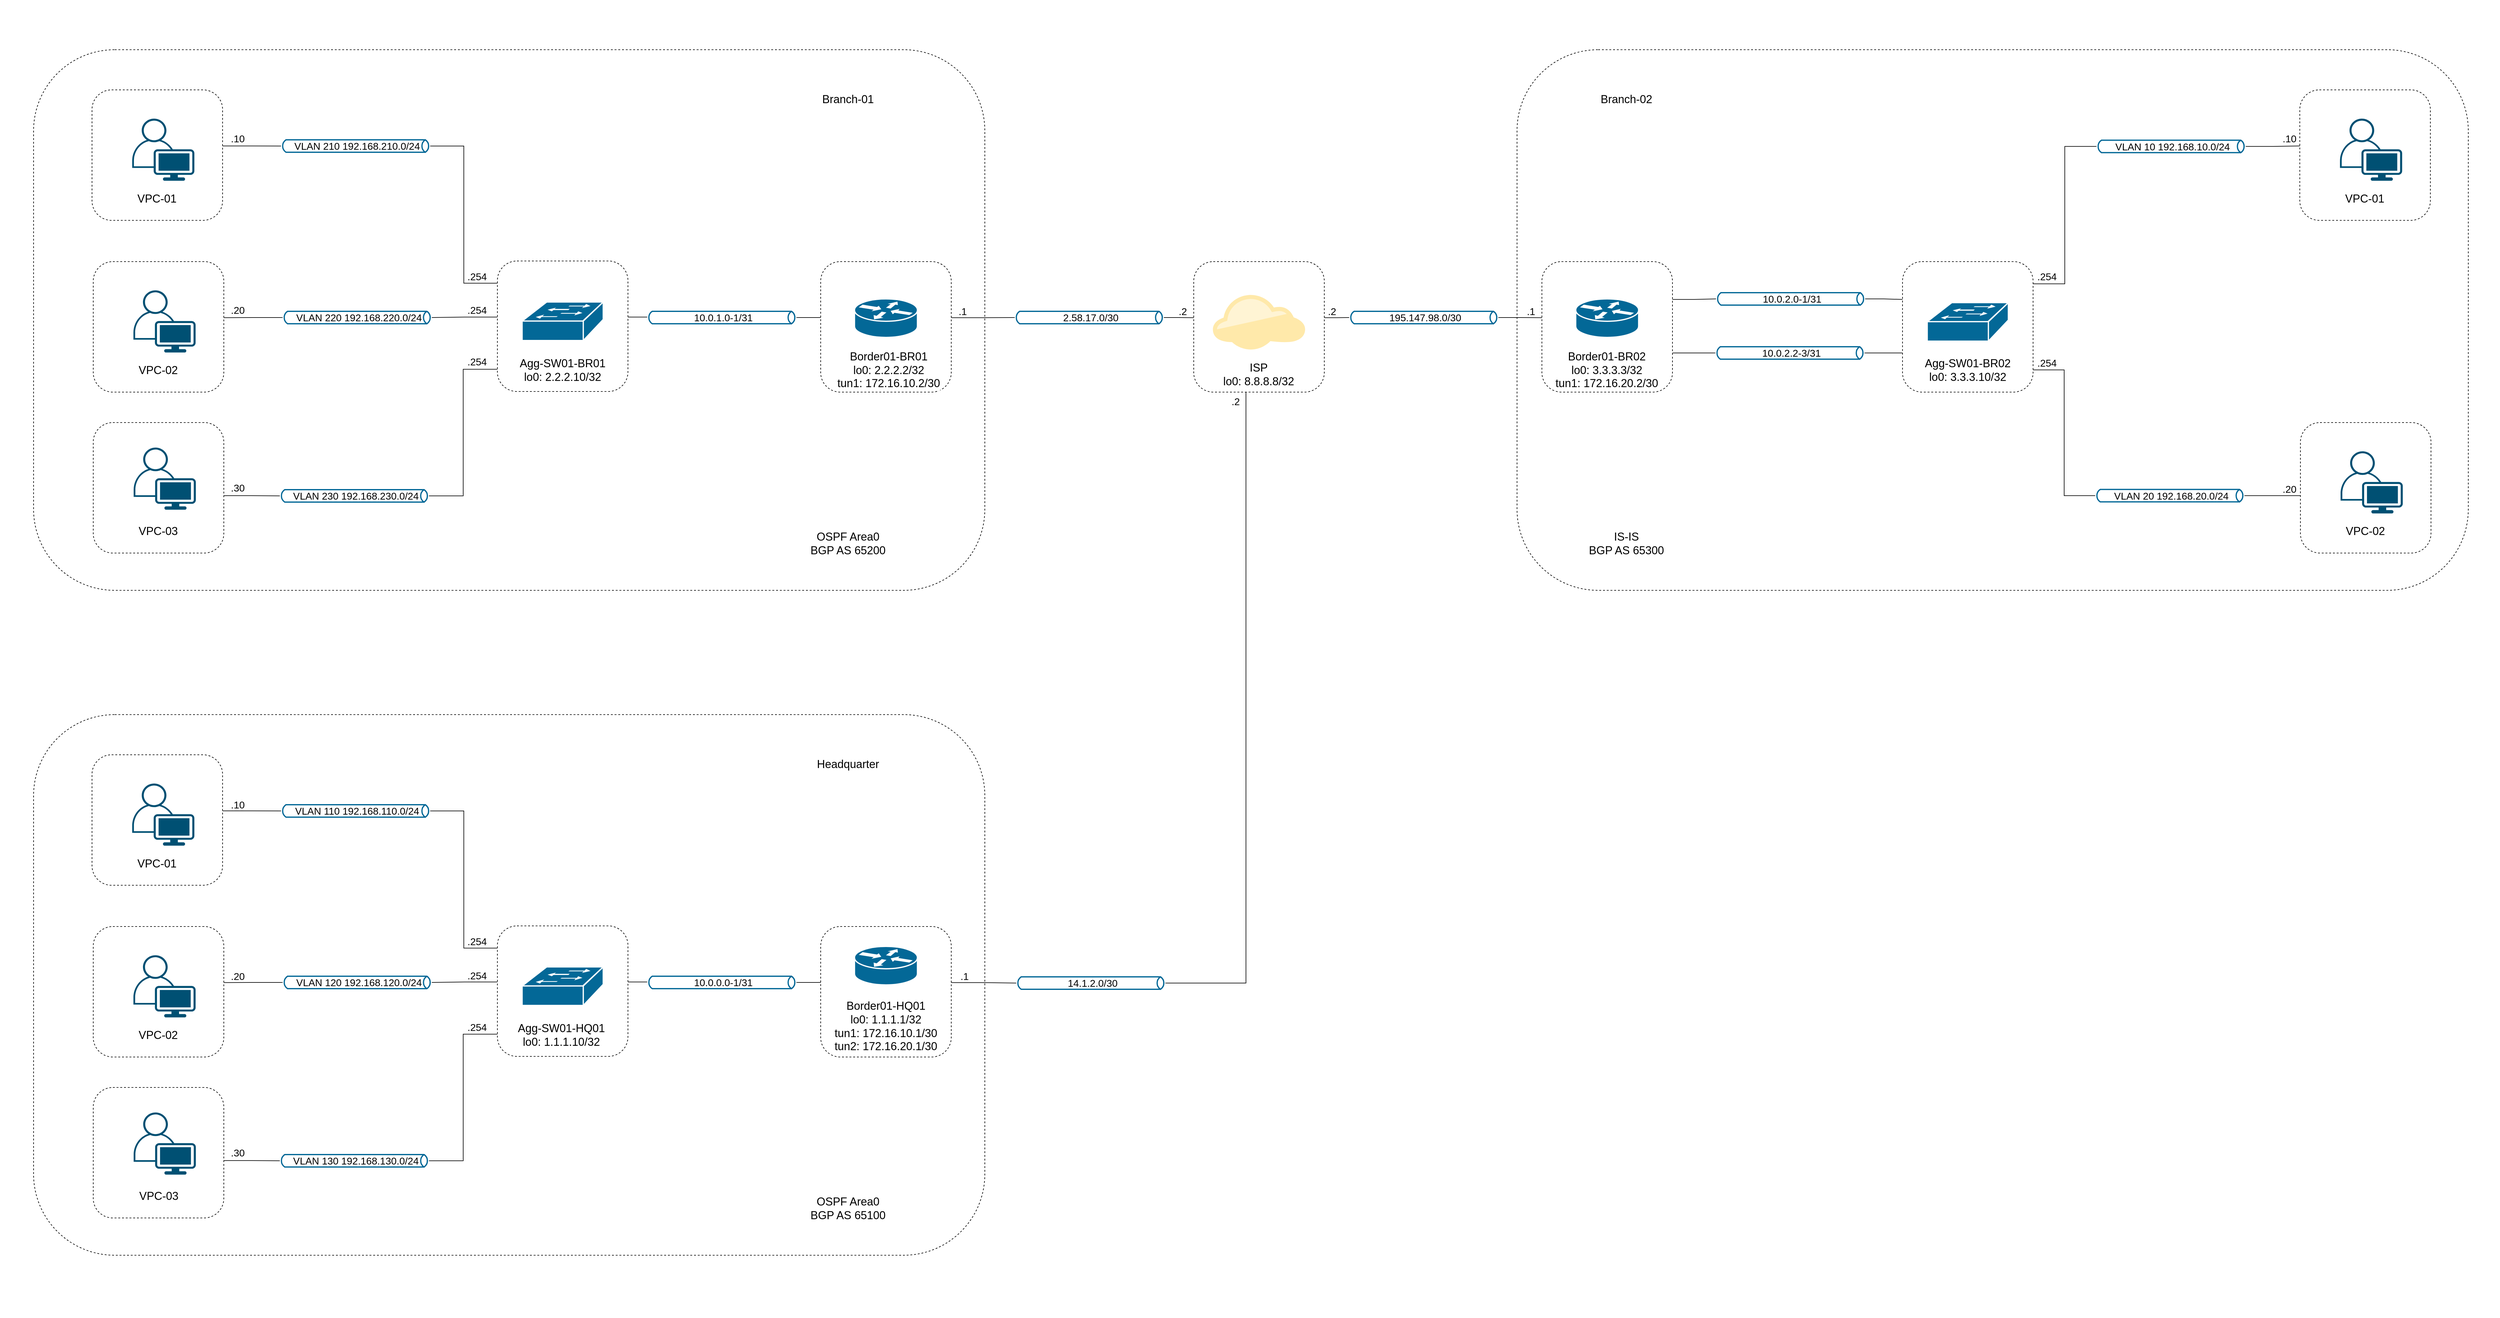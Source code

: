 <mxfile version="26.0.4">
  <diagram name="Страница — 1" id="UCaennf2npmurHd1YmM6">
    <mxGraphModel dx="3585" dy="3259" grid="1" gridSize="10" guides="1" tooltips="1" connect="1" arrows="1" fold="1" page="1" pageScale="1" pageWidth="827" pageHeight="1169" math="0" shadow="0">
      <root>
        <mxCell id="0" />
        <mxCell id="1" parent="0" />
        <mxCell id="LSGmILdVyqXVEuh26CQM-200" value="" style="rounded=0;whiteSpace=wrap;html=1;fontFamily=Helvetica;fontSize=11;fontColor=default;labelBackgroundColor=default;fillColor=none;strokeColor=none;movable=0;resizable=0;rotatable=0;deletable=0;editable=0;locked=1;connectable=0;" parent="1" vertex="1">
          <mxGeometry x="80" y="-440" width="4020" height="2120" as="geometry" />
        </mxCell>
        <mxCell id="LSGmILdVyqXVEuh26CQM-151" value="" style="rounded=1;whiteSpace=wrap;html=1;fontFamily=Helvetica;fontSize=11;fontColor=default;labelBackgroundColor=default;fillColor=none;dashed=1;movable=0;resizable=0;rotatable=0;deletable=0;editable=0;locked=1;connectable=0;" parent="1" vertex="1">
          <mxGeometry x="2520" y="-360" width="1530" height="870" as="geometry" />
        </mxCell>
        <mxCell id="LSGmILdVyqXVEuh26CQM-152" value="" style="rounded=1;whiteSpace=wrap;html=1;fontFamily=Helvetica;fontSize=11;fontColor=default;labelBackgroundColor=default;fillColor=none;dashed=1;movable=1;resizable=1;rotatable=1;deletable=1;editable=1;locked=0;connectable=1;" parent="1" vertex="1">
          <mxGeometry x="134" y="-360" width="1530" height="870" as="geometry" />
        </mxCell>
        <mxCell id="8wOTZfcab9I5ijcCHoGj-39" value="" style="rounded=1;whiteSpace=wrap;html=1;dashed=1;fillColor=none;points=[[0,0,0,0,0],[0,0.17,0,0,0],[0,0.29,0,0,0],[0,0.43,0,0,0],[0,0.56,0,0,0],[0,0.7,0,0,0],[0,0.83,0,0,0],[0,1,0,0,0],[0.16,0,0,0,0],[0.16,1,0,0,0],[0.28,0,0,0,0],[0.28,1,0,0,0],[0.4,0,0,0,0],[0.4,1,0,0,0],[0.59,0,0,0,0],[0.59,1,0,0,0],[0.7,0,0,0,0],[0.7,1,0,0,0],[0.82,0,0,0,0],[0.82,1,0,0,0],[1,0,0,0,0],[1,0.17,0,0,0],[1,0.29,0,0,0],[1,0.43,0,0,0],[1,0.56,0,0,0],[1,0.7,0,0,0],[1,0.83,0,0,0],[1,1,0,0,0]];" parent="1" vertex="1">
          <mxGeometry x="228.0" y="-295.37" width="210" height="210" as="geometry" />
        </mxCell>
        <mxCell id="8wOTZfcab9I5ijcCHoGj-40" value="&lt;font style=&quot;font-size: 18px;&quot;&gt;VPC-01&lt;/font&gt;" style="text;html=1;align=center;verticalAlign=middle;whiteSpace=wrap;rounded=0;fontFamily=Helvetica;fontSize=11;fontColor=default;labelBackgroundColor=default;" parent="1" vertex="1">
          <mxGeometry x="273.37" y="-135.37" width="119.25" height="30" as="geometry" />
        </mxCell>
        <mxCell id="LSGmILdVyqXVEuh26CQM-5" value="" style="shape=mxgraph.cisco.switches.workgroup_switch;sketch=0;html=1;pointerEvents=1;dashed=0;fillColor=#036897;strokeColor=#ffffff;strokeWidth=2;verticalLabelPosition=bottom;verticalAlign=top;align=center;outlineConnect=0;fontFamily=Helvetica;fontSize=11;fontColor=default;labelBackgroundColor=default;" parent="1" vertex="1">
          <mxGeometry x="919.75" y="46" width="130.5" height="62" as="geometry" />
        </mxCell>
        <mxCell id="LSGmILdVyqXVEuh26CQM-6" value="" style="rounded=1;whiteSpace=wrap;html=1;dashed=1;fillColor=none;points=[[0,0,0,0,0],[0,0.17,0,0,0],[0,0.29,0,0,0],[0,0.43,0,0,0],[0,0.56,0,0,0],[0,0.7,0,0,0],[0,0.83,0,0,0],[0,1,0,0,0],[0.16,0,0,0,0],[0.16,1,0,0,0],[0.28,0,0,0,0],[0.28,1,0,0,0],[0.4,0,0,0,0],[0.4,1,0,0,0],[0.59,0,0,0,0],[0.59,1,0,0,0],[0.7,0,0,0,0],[0.7,1,0,0,0],[0.82,0,0,0,0],[0.82,1,0,0,0],[1,0,0,0,0],[1,0.17,0,0,0],[1,0.29,0,0,0],[1,0.43,0,0,0],[1,0.56,0,0,0],[1,0.7,0,0,0],[1,0.83,0,0,0],[1,1,0,0,0]];" parent="1" vertex="1">
          <mxGeometry x="880" y="-20" width="210" height="210" as="geometry" />
        </mxCell>
        <mxCell id="LSGmILdVyqXVEuh26CQM-7" value="&lt;font style=&quot;font-size: 18px;&quot;&gt;Agg-SW01-BR01&lt;/font&gt;&lt;div&gt;&lt;font style=&quot;font-size: 18px;&quot;&gt;lo0: 2.2.2.10/32&lt;/font&gt;&lt;/div&gt;" style="text;html=1;align=center;verticalAlign=middle;whiteSpace=wrap;rounded=0;fontFamily=Helvetica;fontSize=11;fontColor=default;labelBackgroundColor=default;" parent="1" vertex="1">
          <mxGeometry x="910.94" y="141" width="148.12" height="30" as="geometry" />
        </mxCell>
        <mxCell id="LSGmILdVyqXVEuh26CQM-8" value="" style="rounded=1;whiteSpace=wrap;html=1;dashed=1;fillColor=none;points=[[0,0,0,0,0],[0,0.17,0,0,0],[0,0.29,0,0,0],[0,0.43,0,0,0],[0,0.56,0,0,0],[0,0.7,0,0,0],[0,0.83,0,0,0],[0,1,0,0,0],[0.16,0,0,0,0],[0.16,1,0,0,0],[0.28,0,0,0,0],[0.28,1,0,0,0],[0.4,0,0,0,0],[0.4,1,0,0,0],[0.59,0,0,0,0],[0.59,1,0,0,0],[0.7,0,0,0,0],[0.7,1,0,0,0],[0.82,0,0,0,0],[0.82,1,0,0,0],[1,0,0,0,0],[1,0.17,0,0,0],[1,0.29,0,0,0],[1,0.43,0,0,0],[1,0.56,0,0,0],[1,0.7,0,0,0],[1,0.83,0,0,0],[1,1,0,0,0]];" parent="1" vertex="1">
          <mxGeometry x="2000" y="-19" width="210" height="210" as="geometry" />
        </mxCell>
        <mxCell id="LSGmILdVyqXVEuh26CQM-9" value="" style="points=[[0,0.64,0],[0.2,0.15,0],[0.4,0.01,0],[0.79,0.25,0],[1,0.65,0],[0.8,0.86,0],[0.41,1,0],[0.16,0.86,0]];verticalLabelPosition=bottom;sketch=0;html=1;verticalAlign=top;aspect=fixed;align=center;pointerEvents=1;shape=mxgraph.cisco19.cloud2;fillColor=#FFE9AA;strokeColor=none;fontFamily=Helvetica;fontSize=11;fontColor=default;labelBackgroundColor=default;" parent="1" vertex="1">
          <mxGeometry x="2030.83" y="33.5" width="148.34" height="89" as="geometry" />
        </mxCell>
        <mxCell id="LSGmILdVyqXVEuh26CQM-10" value="&lt;font style=&quot;font-size: 18px;&quot;&gt;ISP&lt;/font&gt;&lt;div&gt;&lt;font style=&quot;font-size: 18px;&quot;&gt;lo0: 8.8.8.8/32&lt;/font&gt;&lt;/div&gt;" style="text;html=1;align=center;verticalAlign=middle;whiteSpace=wrap;rounded=0;fontFamily=Helvetica;fontSize=11;fontColor=default;labelBackgroundColor=default;" parent="1" vertex="1">
          <mxGeometry x="2045.37" y="147.75" width="119.25" height="30" as="geometry" />
        </mxCell>
        <mxCell id="LSGmILdVyqXVEuh26CQM-14" value="" style="rounded=1;whiteSpace=wrap;html=1;dashed=1;fillColor=none;points=[[0,0,0,0,0],[0,0.17,0,0,0],[0,0.29,0,0,0],[0,0.43,0,0,0],[0,0.56,0,0,0],[0,0.7,0,0,0],[0,0.83,0,0,0],[0,1,0,0,0],[0.16,0,0,0,0],[0.16,1,0,0,0],[0.28,0,0,0,0],[0.28,1,0,0,0],[0.4,0,0,0,0],[0.4,1,0,0,0],[0.59,0,0,0,0],[0.59,1,0,0,0],[0.7,0,0,0,0],[0.7,1,0,0,0],[0.82,0,0,0,0],[0.82,1,0,0,0],[1,0,0,0,0],[1,0.17,0,0,0],[1,0.29,0,0,0],[1,0.43,0,0,0],[1,0.56,0,0,0],[1,0.7,0,0,0],[1,0.83,0,0,0],[1,1,0,0,0]];container=0;movable=1;resizable=1;rotatable=1;deletable=1;editable=1;locked=0;connectable=1;" parent="1" vertex="1">
          <mxGeometry x="1400" y="-19" width="210" height="210" as="geometry" />
        </mxCell>
        <mxCell id="LSGmILdVyqXVEuh26CQM-15" value="" style="shape=mxgraph.cisco.routers.router;sketch=0;html=1;pointerEvents=1;dashed=0;fillColor=#036897;strokeColor=#ffffff;strokeWidth=2;verticalLabelPosition=bottom;verticalAlign=top;align=center;outlineConnect=0;fontFamily=Helvetica;fontSize=11;fontColor=default;labelBackgroundColor=default;" parent="1" vertex="1">
          <mxGeometry x="1454.37" y="41" width="101.25" height="62" as="geometry" />
        </mxCell>
        <mxCell id="LSGmILdVyqXVEuh26CQM-16" value="&lt;font style=&quot;font-size: 18px;&quot;&gt;Border01-BR01&lt;/font&gt;&lt;div&gt;&lt;font style=&quot;font-size: 18px;&quot;&gt;lo0: 2.2.2.2/32&lt;/font&gt;&lt;/div&gt;&lt;div&gt;&lt;font style=&quot;font-size: 18px;&quot;&gt;tun1: 172.16.10.2/30&lt;/font&gt;&lt;/div&gt;" style="text;html=1;align=center;verticalAlign=middle;whiteSpace=wrap;rounded=0;fontFamily=Helvetica;fontSize=11;fontColor=default;labelBackgroundColor=default;" parent="1" vertex="1">
          <mxGeometry x="1421.53" y="141" width="174.63" height="30" as="geometry" />
        </mxCell>
        <mxCell id="LSGmILdVyqXVEuh26CQM-23" value="" style="outlineConnect=0;fillColor=none;strokeColor=#036897;gradientColor=none;gradientDirection=north;strokeWidth=2;shape=mxgraph.networks.bus;gradientColor=none;gradientDirection=north;fontColor=default;perimeter=backbonePerimeter;backboneSize=20;fontFamily=Helvetica;fontSize=11;labelBackgroundColor=default;points=[[0,0.5,0,0,0],[0.11,0,0,0,0],[0.11,1,0,0,0],[0.22,0,0,0,0],[0.22,1,0,0,0],[0.33,0,0,0,0],[0.33,1,0,0,0],[0.44,0,0,0,0],[0.44,1,0,0,0],[0.56,0,0,0,0],[0.56,1,0,0,0],[0.67,0,0,0,0],[0.67,1,0,0,0],[0.78,0,0,0,0],[0.78,1,0,0,0],[0.89,0,0,0,0],[0.89,1,0,0,0],[1,0.5,0,0,0]];movable=1;resizable=1;rotatable=1;deletable=1;editable=1;locked=0;connectable=1;html=1;" parent="1" vertex="1">
          <mxGeometry x="1121" y="61" width="240" height="20" as="geometry" />
        </mxCell>
        <mxCell id="LSGmILdVyqXVEuh26CQM-24" value="&lt;span style=&quot;font-size: 16px;&quot;&gt;10.0.1.0-1/31&lt;/span&gt;" style="text;html=1;align=center;verticalAlign=middle;whiteSpace=wrap;rounded=0;" parent="1" vertex="1">
          <mxGeometry x="1141" y="56" width="205" height="30" as="geometry" />
        </mxCell>
        <mxCell id="LSGmILdVyqXVEuh26CQM-28" value="" style="points=[[0.35,0,0],[0.98,0.51,0],[1,0.71,0],[0.67,1,0],[0,0.795,0],[0,0.65,0]];verticalLabelPosition=bottom;sketch=0;html=1;verticalAlign=top;aspect=fixed;align=center;pointerEvents=1;shape=mxgraph.cisco19.user;fillColor=#005073;strokeColor=none;fontFamily=Helvetica;fontSize=11;fontColor=default;labelBackgroundColor=default;" parent="1" vertex="1">
          <mxGeometry x="292.62" y="-249.12" width="100" height="100" as="geometry" />
        </mxCell>
        <mxCell id="LSGmILdVyqXVEuh26CQM-29" value="" style="outlineConnect=0;fillColor=none;strokeColor=#036897;gradientColor=none;gradientDirection=north;strokeWidth=2;shape=mxgraph.networks.bus;gradientColor=none;gradientDirection=north;fontColor=default;perimeter=backbonePerimeter;backboneSize=20;fontFamily=Helvetica;fontSize=11;labelBackgroundColor=default;points=[[0,0.5,0,0,0],[0.11,0,0,0,0],[0.11,1,0,0,0],[0.22,0,0,0,0],[0.22,1,0,0,0],[0.33,0,0,0,0],[0.33,1,0,0,0],[0.44,0,0,0,0],[0.44,1,0,0,0],[0.56,0,0,0,0],[0.56,1,0,0,0],[0.67,0,0,0,0],[0.67,1,0,0,0],[0.78,0,0,0,0],[0.78,1,0,0,0],[0.89,0,0,0,0],[0.89,1,0,0,0],[1,0.5,0,0,0]];movable=1;resizable=1;rotatable=1;deletable=1;editable=1;locked=0;connectable=1;html=1;" parent="1" vertex="1">
          <mxGeometry x="532" y="-215" width="240" height="20" as="geometry" />
        </mxCell>
        <mxCell id="LSGmILdVyqXVEuh26CQM-30" value="&lt;span style=&quot;font-size: 16px;&quot;&gt;VLAN 210 192.168.210.0/24&lt;/span&gt;" style="text;html=1;align=center;verticalAlign=middle;whiteSpace=wrap;rounded=0;" parent="1" vertex="1">
          <mxGeometry x="552" y="-220" width="205" height="30" as="geometry" />
        </mxCell>
        <mxCell id="LSGmILdVyqXVEuh26CQM-31" value="" style="outlineConnect=0;fillColor=none;strokeColor=#036897;gradientColor=none;gradientDirection=north;strokeWidth=2;shape=mxgraph.networks.bus;gradientColor=none;gradientDirection=north;fontColor=default;perimeter=backbonePerimeter;backboneSize=20;fontFamily=Helvetica;fontSize=11;labelBackgroundColor=default;points=[[0,0.5,0,0,0],[0.11,0,0,0,0],[0.11,1,0,0,0],[0.22,0,0,0,0],[0.22,1,0,0,0],[0.33,0,0,0,0],[0.33,1,0,0,0],[0.44,0,0,0,0],[0.44,1,0,0,0],[0.56,0,0,0,0],[0.56,1,0,0,0],[0.67,0,0,0,0],[0.67,1,0,0,0],[0.78,0,0,0,0],[0.78,1,0,0,0],[0.89,0,0,0,0],[0.89,1,0,0,0],[1,0.5,0,0,0]];movable=1;resizable=1;rotatable=1;deletable=1;editable=1;locked=0;connectable=1;html=1;" parent="1" vertex="1">
          <mxGeometry x="534.5" y="61" width="240" height="20" as="geometry" />
        </mxCell>
        <mxCell id="LSGmILdVyqXVEuh26CQM-32" value="&lt;span style=&quot;font-size: 16px;&quot;&gt;VLAN 220 192.168.220.0/24&lt;/span&gt;" style="text;html=1;align=center;verticalAlign=middle;whiteSpace=wrap;rounded=0;" parent="1" vertex="1">
          <mxGeometry x="554.5" y="56" width="205" height="30" as="geometry" />
        </mxCell>
        <mxCell id="LSGmILdVyqXVEuh26CQM-33" value="" style="outlineConnect=0;fillColor=none;strokeColor=#036897;gradientColor=none;gradientDirection=north;strokeWidth=2;shape=mxgraph.networks.bus;gradientColor=none;gradientDirection=north;fontColor=default;perimeter=backbonePerimeter;backboneSize=20;fontFamily=Helvetica;fontSize=11;labelBackgroundColor=default;points=[[0,0.5,0,0,0],[0.11,0,0,0,0],[0.11,1,0,0,0],[0.22,0,0,0,0],[0.22,1,0,0,0],[0.33,0,0,0,0],[0.33,1,0,0,0],[0.44,0,0,0,0],[0.44,1,0,0,0],[0.56,0,0,0,0],[0.56,1,0,0,0],[0.67,0,0,0,0],[0.67,1,0,0,0],[0.78,0,0,0,0],[0.78,1,0,0,0],[0.89,0,0,0,0],[0.89,1,0,0,0],[1,0.5,0,0,0]];movable=1;resizable=1;rotatable=1;deletable=1;editable=1;locked=0;connectable=1;html=1;" parent="1" vertex="1">
          <mxGeometry x="530" y="348" width="240" height="20" as="geometry" />
        </mxCell>
        <mxCell id="LSGmILdVyqXVEuh26CQM-34" value="&lt;span style=&quot;font-size: 16px;&quot;&gt;VLAN 230 192.168.230.0/24&lt;/span&gt;" style="text;html=1;align=center;verticalAlign=middle;whiteSpace=wrap;rounded=0;" parent="1" vertex="1">
          <mxGeometry x="550" y="343" width="205" height="30" as="geometry" />
        </mxCell>
        <mxCell id="LSGmILdVyqXVEuh26CQM-39" value="" style="rounded=1;whiteSpace=wrap;html=1;dashed=1;fillColor=none;points=[[0,0,0,0,0],[0,0.17,0,0,0],[0,0.29,0,0,0],[0,0.43,0,0,0],[0,0.56,0,0,0],[0,0.7,0,0,0],[0,0.83,0,0,0],[0,1,0,0,0],[0.16,0,0,0,0],[0.16,1,0,0,0],[0.28,0,0,0,0],[0.28,1,0,0,0],[0.4,0,0,0,0],[0.4,1,0,0,0],[0.59,0,0,0,0],[0.59,1,0,0,0],[0.7,0,0,0,0],[0.7,1,0,0,0],[0.82,0,0,0,0],[0.82,1,0,0,0],[1,0,0,0,0],[1,0.17,0,0,0],[1,0.29,0,0,0],[1,0.43,0,0,0],[1,0.56,0,0,0],[1,0.7,0,0,0],[1,0.83,0,0,0],[1,1,0,0,0]];" parent="1" vertex="1">
          <mxGeometry x="229.99" y="-19" width="210" height="210" as="geometry" />
        </mxCell>
        <mxCell id="LSGmILdVyqXVEuh26CQM-40" value="&lt;font style=&quot;font-size: 18px;&quot;&gt;VPC-02&lt;/font&gt;" style="text;html=1;align=center;verticalAlign=middle;whiteSpace=wrap;rounded=0;fontFamily=Helvetica;fontSize=11;fontColor=default;labelBackgroundColor=default;" parent="1" vertex="1">
          <mxGeometry x="275.36" y="141" width="119.25" height="30" as="geometry" />
        </mxCell>
        <mxCell id="LSGmILdVyqXVEuh26CQM-41" value="" style="points=[[0.35,0,0],[0.98,0.51,0],[1,0.71,0],[0.67,1,0],[0,0.795,0],[0,0.65,0]];verticalLabelPosition=bottom;sketch=0;html=1;verticalAlign=top;aspect=fixed;align=center;pointerEvents=1;shape=mxgraph.cisco19.user;fillColor=#005073;strokeColor=none;fontFamily=Helvetica;fontSize=11;fontColor=default;labelBackgroundColor=default;" parent="1" vertex="1">
          <mxGeometry x="294.61" y="27.25" width="100" height="100" as="geometry" />
        </mxCell>
        <mxCell id="LSGmILdVyqXVEuh26CQM-42" value="" style="rounded=1;whiteSpace=wrap;html=1;dashed=1;fillColor=none;points=[[0,0,0,0,0],[0,0.17,0,0,0],[0,0.29,0,0,0],[0,0.43,0,0,0],[0,0.56,0,0,0],[0,0.7,0,0,0],[0,0.83,0,0,0],[0,1,0,0,0],[0.16,0,0,0,0],[0.16,1,0,0,0],[0.28,0,0,0,0],[0.28,1,0,0,0],[0.4,0,0,0,0],[0.4,1,0,0,0],[0.59,0,0,0,0],[0.59,1,0,0,0],[0.7,0,0,0,0],[0.7,1,0,0,0],[0.82,0,0,0,0],[0.82,1,0,0,0],[1,0,0,0,0],[1,0.17,0,0,0],[1,0.29,0,0,0],[1,0.43,0,0,0],[1,0.56,0,0,0],[1,0.7,0,0,0],[1,0.83,0,0,0],[1,1,0,0,0]];" parent="1" vertex="1">
          <mxGeometry x="229.99" y="240" width="210" height="210" as="geometry" />
        </mxCell>
        <mxCell id="LSGmILdVyqXVEuh26CQM-43" value="&lt;font style=&quot;font-size: 18px;&quot;&gt;VPC-03&lt;/font&gt;" style="text;html=1;align=center;verticalAlign=middle;whiteSpace=wrap;rounded=0;fontFamily=Helvetica;fontSize=11;fontColor=default;labelBackgroundColor=default;" parent="1" vertex="1">
          <mxGeometry x="275.36" y="400" width="119.25" height="30" as="geometry" />
        </mxCell>
        <mxCell id="LSGmILdVyqXVEuh26CQM-44" value="" style="points=[[0.35,0,0],[0.98,0.51,0],[1,0.71,0],[0.67,1,0],[0,0.795,0],[0,0.65,0]];verticalLabelPosition=bottom;sketch=0;html=1;verticalAlign=top;aspect=fixed;align=center;pointerEvents=1;shape=mxgraph.cisco19.user;fillColor=#005073;strokeColor=none;fontFamily=Helvetica;fontSize=11;fontColor=default;labelBackgroundColor=default;" parent="1" vertex="1">
          <mxGeometry x="294.98" y="280.25" width="100" height="100" as="geometry" />
        </mxCell>
        <mxCell id="LSGmILdVyqXVEuh26CQM-49" style="edgeStyle=orthogonalEdgeStyle;shape=connector;rounded=0;orthogonalLoop=1;jettySize=auto;html=1;exitX=1;exitY=0.5;exitDx=0;exitDy=0;exitPerimeter=0;entryX=0;entryY=0.17;entryDx=0;entryDy=0;entryPerimeter=0;strokeColor=default;align=center;verticalAlign=middle;fontFamily=Helvetica;fontSize=11;fontColor=default;labelBackgroundColor=default;endArrow=none;endFill=0;" parent="1" source="LSGmILdVyqXVEuh26CQM-29" target="LSGmILdVyqXVEuh26CQM-6" edge="1">
          <mxGeometry relative="1" as="geometry" />
        </mxCell>
        <mxCell id="LSGmILdVyqXVEuh26CQM-51" style="edgeStyle=orthogonalEdgeStyle;shape=connector;rounded=0;orthogonalLoop=1;jettySize=auto;html=1;exitX=1;exitY=0.5;exitDx=0;exitDy=0;exitPerimeter=0;entryX=0;entryY=0.83;entryDx=0;entryDy=0;entryPerimeter=0;strokeColor=default;align=center;verticalAlign=middle;fontFamily=Helvetica;fontSize=11;fontColor=default;labelBackgroundColor=default;endArrow=none;endFill=0;" parent="1" source="LSGmILdVyqXVEuh26CQM-33" target="LSGmILdVyqXVEuh26CQM-6" edge="1">
          <mxGeometry relative="1" as="geometry" />
        </mxCell>
        <mxCell id="LSGmILdVyqXVEuh26CQM-54" value="" style="outlineConnect=0;fillColor=none;strokeColor=#036897;gradientColor=none;gradientDirection=north;strokeWidth=2;shape=mxgraph.networks.bus;gradientColor=none;gradientDirection=north;fontColor=default;perimeter=backbonePerimeter;backboneSize=20;fontFamily=Helvetica;fontSize=11;labelBackgroundColor=default;points=[[0,0.5,0,0,0],[0.11,0,0,0,0],[0.11,1,0,0,0],[0.22,0,0,0,0],[0.22,1,0,0,0],[0.33,0,0,0,0],[0.33,1,0,0,0],[0.44,0,0,0,0],[0.44,1,0,0,0],[0.56,0,0,0,0],[0.56,1,0,0,0],[0.67,0,0,0,0],[0.67,1,0,0,0],[0.78,0,0,0,0],[0.78,1,0,0,0],[0.89,0,0,0,0],[0.89,1,0,0,0],[1,0.5,0,0,0]];movable=1;resizable=1;rotatable=1;deletable=1;editable=1;locked=0;connectable=1;html=1;" parent="1" vertex="1">
          <mxGeometry x="1712" y="61" width="240" height="20" as="geometry" />
        </mxCell>
        <mxCell id="LSGmILdVyqXVEuh26CQM-55" value="&lt;span style=&quot;font-size: 16px;&quot;&gt;2.58.17.0/30&lt;/span&gt;" style="text;html=1;align=center;verticalAlign=middle;whiteSpace=wrap;rounded=0;" parent="1" vertex="1">
          <mxGeometry x="1732" y="56" width="205" height="30" as="geometry" />
        </mxCell>
        <mxCell id="LSGmILdVyqXVEuh26CQM-58" style="edgeStyle=orthogonalEdgeStyle;shape=connector;rounded=0;orthogonalLoop=1;jettySize=auto;html=1;exitX=1;exitY=0.43;exitDx=0;exitDy=0;exitPerimeter=0;entryX=0;entryY=0.5;entryDx=0;entryDy=0;entryPerimeter=0;strokeColor=default;align=center;verticalAlign=middle;fontFamily=Helvetica;fontSize=11;fontColor=default;labelBackgroundColor=default;endArrow=none;endFill=0;" parent="1" source="LSGmILdVyqXVEuh26CQM-6" target="LSGmILdVyqXVEuh26CQM-23" edge="1">
          <mxGeometry relative="1" as="geometry" />
        </mxCell>
        <mxCell id="LSGmILdVyqXVEuh26CQM-59" style="edgeStyle=orthogonalEdgeStyle;shape=connector;rounded=0;orthogonalLoop=1;jettySize=auto;html=1;exitX=1;exitY=0.5;exitDx=0;exitDy=0;exitPerimeter=0;entryX=0;entryY=0.43;entryDx=0;entryDy=0;entryPerimeter=0;strokeColor=default;align=center;verticalAlign=middle;fontFamily=Helvetica;fontSize=11;fontColor=default;labelBackgroundColor=default;endArrow=none;endFill=0;" parent="1" source="LSGmILdVyqXVEuh26CQM-54" target="LSGmILdVyqXVEuh26CQM-8" edge="1">
          <mxGeometry relative="1" as="geometry" />
        </mxCell>
        <mxCell id="LSGmILdVyqXVEuh26CQM-95" value="" style="rounded=1;whiteSpace=wrap;html=1;dashed=1;fillColor=none;points=[[0,0,0,0,0],[0,0.17,0,0,0],[0,0.29,0,0,0],[0,0.43,0,0,0],[0,0.56,0,0,0],[0,0.7,0,0,0],[0,0.83,0,0,0],[0,1,0,0,0],[0.16,0,0,0,0],[0.16,1,0,0,0],[0.28,0,0,0,0],[0.28,1,0,0,0],[0.4,0,0,0,0],[0.4,1,0,0,0],[0.59,0,0,0,0],[0.59,1,0,0,0],[0.7,0,0,0,0],[0.7,1,0,0,0],[0.82,0,0,0,0],[0.82,1,0,0,0],[1,0,0,0,0],[1,0.17,0,0,0],[1,0.29,0,0,0],[1,0.43,0,0,0],[1,0.56,0,0,0],[1,0.7,0,0,0],[1,0.83,0,0,0],[1,1,0,0,0]];" parent="1" vertex="1">
          <mxGeometry x="3779" y="-295.37" width="210" height="210" as="geometry" />
        </mxCell>
        <mxCell id="LSGmILdVyqXVEuh26CQM-96" value="&lt;font style=&quot;font-size: 18px;&quot;&gt;VPC-01&lt;/font&gt;" style="text;html=1;align=center;verticalAlign=middle;whiteSpace=wrap;rounded=0;fontFamily=Helvetica;fontSize=11;fontColor=default;labelBackgroundColor=default;" parent="1" vertex="1">
          <mxGeometry x="3824.37" y="-135.37" width="119.25" height="30" as="geometry" />
        </mxCell>
        <mxCell id="LSGmILdVyqXVEuh26CQM-97" value="" style="shape=mxgraph.cisco.switches.workgroup_switch;sketch=0;html=1;pointerEvents=1;dashed=0;fillColor=#036897;strokeColor=#ffffff;strokeWidth=2;verticalLabelPosition=bottom;verticalAlign=top;align=center;outlineConnect=0;fontFamily=Helvetica;fontSize=11;fontColor=default;labelBackgroundColor=default;" parent="1" vertex="1">
          <mxGeometry x="3179.75" y="47" width="130.5" height="62" as="geometry" />
        </mxCell>
        <mxCell id="LSGmILdVyqXVEuh26CQM-98" value="" style="rounded=1;whiteSpace=wrap;html=1;dashed=1;fillColor=none;points=[[0,0,0,0,0],[0,0.17,0,0,0],[0,0.29,0,0,0],[0,0.43,0,0,0],[0,0.56,0,0,0],[0,0.7,0,0,0],[0,0.83,0,0,0],[0,1,0,0,0],[0.16,0,0,0,0],[0.16,1,0,0,0],[0.28,0,0,0,0],[0.28,1,0,0,0],[0.4,0,0,0,0],[0.4,1,0,0,0],[0.59,0,0,0,0],[0.59,1,0,0,0],[0.7,0,0,0,0],[0.7,1,0,0,0],[0.82,0,0,0,0],[0.82,1,0,0,0],[1,0,0,0,0],[1,0.17,0,0,0],[1,0.29,0,0,0],[1,0.43,0,0,0],[1,0.56,0,0,0],[1,0.7,0,0,0],[1,0.83,0,0,0],[1,1,0,0,0]];" parent="1" vertex="1">
          <mxGeometry x="3140" y="-19.0" width="210" height="210" as="geometry" />
        </mxCell>
        <mxCell id="LSGmILdVyqXVEuh26CQM-99" value="&lt;font style=&quot;font-size: 18px;&quot;&gt;Agg-SW01-BR02&lt;/font&gt;&lt;div&gt;&lt;font style=&quot;font-size: 18px;&quot;&gt;lo0: 3.3.3.10/32&lt;/font&gt;&lt;/div&gt;" style="text;html=1;align=center;verticalAlign=middle;whiteSpace=wrap;rounded=0;fontFamily=Helvetica;fontSize=11;fontColor=default;labelBackgroundColor=default;" parent="1" vertex="1">
          <mxGeometry x="3170.94" y="141" width="148.12" height="30" as="geometry" />
        </mxCell>
        <mxCell id="LSGmILdVyqXVEuh26CQM-100" value="" style="rounded=1;whiteSpace=wrap;html=1;dashed=1;fillColor=none;points=[[0,0,0,0,0],[0,0.17,0,0,0],[0,0.29,0,0,0],[0,0.43,0,0,0],[0,0.56,0,0,0],[0,0.7,0,0,0],[0,0.83,0,0,0],[0,1,0,0,0],[0.16,0,0,0,0],[0.16,1,0,0,0],[0.28,0,0,0,0],[0.28,1,0,0,0],[0.4,0,0,0,0],[0.4,1,0,0,0],[0.59,0,0,0,0],[0.59,1,0,0,0],[0.7,0,0,0,0],[0.7,1,0,0,0],[0.82,0,0,0,0],[0.82,1,0,0,0],[1,0,0,0,0],[1,0.17,0,0,0],[1,0.29,0,0,0],[1,0.43,0,0,0],[1,0.56,0,0,0],[1,0.7,0,0,0],[1,0.83,0,0,0],[1,1,0,0,0]];container=0;movable=1;resizable=1;rotatable=1;deletable=1;editable=1;locked=0;connectable=1;" parent="1" vertex="1">
          <mxGeometry x="2560" y="-19" width="210" height="210" as="geometry" />
        </mxCell>
        <mxCell id="LSGmILdVyqXVEuh26CQM-101" value="" style="shape=mxgraph.cisco.routers.router;sketch=0;html=1;pointerEvents=1;dashed=0;fillColor=#036897;strokeColor=#ffffff;strokeWidth=2;verticalLabelPosition=bottom;verticalAlign=top;align=center;outlineConnect=0;fontFamily=Helvetica;fontSize=11;fontColor=default;labelBackgroundColor=default;" parent="1" vertex="1">
          <mxGeometry x="2614.37" y="41" width="101.25" height="62" as="geometry" />
        </mxCell>
        <mxCell id="LSGmILdVyqXVEuh26CQM-102" value="&lt;font style=&quot;font-size: 18px;&quot;&gt;Border01-BR02&lt;/font&gt;&lt;div&gt;&lt;font style=&quot;font-size: 18px;&quot;&gt;lo0: 3.3.3.3/32&lt;/font&gt;&lt;/div&gt;&lt;div&gt;&lt;font style=&quot;font-size: 18px;&quot;&gt;tun1: 172.16.20.2/30&lt;/font&gt;&lt;/div&gt;" style="text;html=1;align=center;verticalAlign=middle;whiteSpace=wrap;rounded=0;fontFamily=Helvetica;fontSize=11;fontColor=default;labelBackgroundColor=default;" parent="1" vertex="1">
          <mxGeometry x="2576.34" y="141" width="177.31" height="30" as="geometry" />
        </mxCell>
        <mxCell id="LSGmILdVyqXVEuh26CQM-106" value="" style="points=[[0.35,0,0],[0.98,0.51,0],[1,0.71,0],[0.67,1,0],[0,0.795,0],[0,0.65,0]];verticalLabelPosition=bottom;sketch=0;html=1;verticalAlign=top;aspect=fixed;align=center;pointerEvents=1;shape=mxgraph.cisco19.user;fillColor=#005073;strokeColor=none;fontFamily=Helvetica;fontSize=11;fontColor=default;labelBackgroundColor=default;" parent="1" vertex="1">
          <mxGeometry x="3843.62" y="-249.12" width="100" height="100" as="geometry" />
        </mxCell>
        <mxCell id="LSGmILdVyqXVEuh26CQM-107" value="" style="outlineConnect=0;fillColor=none;strokeColor=#036897;gradientColor=none;gradientDirection=north;strokeWidth=2;shape=mxgraph.networks.bus;gradientColor=none;gradientDirection=north;fontColor=default;perimeter=backbonePerimeter;backboneSize=20;fontFamily=Helvetica;fontSize=11;labelBackgroundColor=default;points=[[0,0.5,0,0,0],[0.11,0,0,0,0],[0.11,1,0,0,0],[0.22,0,0,0,0],[0.22,1,0,0,0],[0.33,0,0,0,0],[0.33,1,0,0,0],[0.44,0,0,0,0],[0.44,1,0,0,0],[0.56,0,0,0,0],[0.56,1,0,0,0],[0.67,0,0,0,0],[0.67,1,0,0,0],[0.78,0,0,0,0],[0.78,1,0,0,0],[0.89,0,0,0,0],[0.89,1,0,0,0],[1,0.5,0,0,0]];movable=1;resizable=1;rotatable=1;deletable=1;editable=1;locked=0;connectable=1;html=1;" parent="1" vertex="1">
          <mxGeometry x="3452" y="-214.37" width="240" height="20" as="geometry" />
        </mxCell>
        <mxCell id="LSGmILdVyqXVEuh26CQM-108" value="&lt;span style=&quot;font-size: 16px;&quot;&gt;VLAN 10 192.168.10.0/24&lt;/span&gt;" style="text;html=1;align=center;verticalAlign=middle;whiteSpace=wrap;rounded=0;" parent="1" vertex="1">
          <mxGeometry x="3472" y="-219.37" width="205" height="30" as="geometry" />
        </mxCell>
        <mxCell id="LSGmILdVyqXVEuh26CQM-111" value="" style="outlineConnect=0;fillColor=none;strokeColor=#036897;gradientColor=none;gradientDirection=north;strokeWidth=2;shape=mxgraph.networks.bus;gradientColor=none;gradientDirection=north;fontColor=default;perimeter=backbonePerimeter;backboneSize=20;fontFamily=Helvetica;fontSize=11;labelBackgroundColor=default;points=[[0,0.5,0,0,0],[0.11,0,0,0,0],[0.11,1,0,0,0],[0.22,0,0,0,0],[0.22,1,0,0,0],[0.33,0,0,0,0],[0.33,1,0,0,0],[0.44,0,0,0,0],[0.44,1,0,0,0],[0.56,0,0,0,0],[0.56,1,0,0,0],[0.67,0,0,0,0],[0.67,1,0,0,0],[0.78,0,0,0,0],[0.78,1,0,0,0],[0.89,0,0,0,0],[0.89,1,0,0,0],[1,0.5,0,0,0]];movable=1;resizable=1;rotatable=1;deletable=1;editable=1;locked=0;connectable=1;html=1;" parent="1" vertex="1">
          <mxGeometry x="3450" y="347.63" width="240" height="20" as="geometry" />
        </mxCell>
        <mxCell id="LSGmILdVyqXVEuh26CQM-112" value="&lt;span style=&quot;font-size: 16px;&quot;&gt;VLAN 20 192.168.20.0/24&lt;/span&gt;" style="text;html=1;align=center;verticalAlign=middle;whiteSpace=wrap;rounded=0;" parent="1" vertex="1">
          <mxGeometry x="3470" y="342.63" width="205" height="30" as="geometry" />
        </mxCell>
        <mxCell id="LSGmILdVyqXVEuh26CQM-116" value="" style="rounded=1;whiteSpace=wrap;html=1;dashed=1;fillColor=none;points=[[0,0,0,0,0],[0,0.17,0,0,0],[0,0.29,0,0,0],[0,0.43,0,0,0],[0,0.56,0,0,0],[0,0.7,0,0,0],[0,0.83,0,0,0],[0,1,0,0,0],[0.16,0,0,0,0],[0.16,1,0,0,0],[0.28,0,0,0,0],[0.28,1,0,0,0],[0.4,0,0,0,0],[0.4,1,0,0,0],[0.59,0,0,0,0],[0.59,1,0,0,0],[0.7,0,0,0,0],[0.7,1,0,0,0],[0.82,0,0,0,0],[0.82,1,0,0,0],[1,0,0,0,0],[1,0.17,0,0,0],[1,0.29,0,0,0],[1,0.43,0,0,0],[1,0.56,0,0,0],[1,0.7,0,0,0],[1,0.83,0,0,0],[1,1,0,0,0]];" parent="1" vertex="1">
          <mxGeometry x="3780" y="240" width="210" height="210" as="geometry" />
        </mxCell>
        <mxCell id="LSGmILdVyqXVEuh26CQM-117" value="&lt;font style=&quot;font-size: 18px;&quot;&gt;VPC-02&lt;/font&gt;" style="text;html=1;align=center;verticalAlign=middle;whiteSpace=wrap;rounded=0;fontFamily=Helvetica;fontSize=11;fontColor=default;labelBackgroundColor=default;" parent="1" vertex="1">
          <mxGeometry x="3825.37" y="400" width="119.25" height="30" as="geometry" />
        </mxCell>
        <mxCell id="LSGmILdVyqXVEuh26CQM-118" value="" style="points=[[0.35,0,0],[0.98,0.51,0],[1,0.71,0],[0.67,1,0],[0,0.795,0],[0,0.65,0]];verticalLabelPosition=bottom;sketch=0;html=1;verticalAlign=top;aspect=fixed;align=center;pointerEvents=1;shape=mxgraph.cisco19.user;fillColor=#005073;strokeColor=none;fontFamily=Helvetica;fontSize=11;fontColor=default;labelBackgroundColor=default;" parent="1" vertex="1">
          <mxGeometry x="3844.62" y="286.25" width="100" height="100" as="geometry" />
        </mxCell>
        <mxCell id="LSGmILdVyqXVEuh26CQM-132" value="" style="outlineConnect=0;fillColor=none;strokeColor=#036897;gradientColor=none;gradientDirection=north;strokeWidth=2;shape=mxgraph.networks.bus;gradientColor=none;gradientDirection=north;fontColor=default;perimeter=backbonePerimeter;backboneSize=20;fontFamily=Helvetica;fontSize=11;labelBackgroundColor=default;points=[[0,0.5,0,0,0],[0.11,0,0,0,0],[0.11,1,0,0,0],[0.22,0,0,0,0],[0.22,1,0,0,0],[0.33,0,0,0,0],[0.33,1,0,0,0],[0.44,0,0,0,0],[0.44,1,0,0,0],[0.56,0,0,0,0],[0.56,1,0,0,0],[0.67,0,0,0,0],[0.67,1,0,0,0],[0.78,0,0,0,0],[0.78,1,0,0,0],[0.89,0,0,0,0],[0.89,1,0,0,0],[1,0.5,0,0,0]];movable=1;resizable=1;rotatable=1;deletable=1;editable=1;locked=0;connectable=1;html=1;" parent="1" vertex="1">
          <mxGeometry x="2250" y="61" width="240" height="20" as="geometry" />
        </mxCell>
        <mxCell id="LSGmILdVyqXVEuh26CQM-133" value="&lt;span style=&quot;font-size: 16px;&quot;&gt;195.147.98.0/30&lt;/span&gt;" style="text;html=1;align=center;verticalAlign=middle;whiteSpace=wrap;rounded=0;" parent="1" vertex="1">
          <mxGeometry x="2270" y="56" width="205" height="30" as="geometry" />
        </mxCell>
        <mxCell id="LSGmILdVyqXVEuh26CQM-134" style="edgeStyle=orthogonalEdgeStyle;shape=connector;rounded=0;orthogonalLoop=1;jettySize=auto;html=1;exitX=1;exitY=0.43;exitDx=0;exitDy=0;exitPerimeter=0;entryX=0;entryY=0.5;entryDx=0;entryDy=0;entryPerimeter=0;strokeColor=default;align=center;verticalAlign=middle;fontFamily=Helvetica;fontSize=11;fontColor=default;labelBackgroundColor=default;endArrow=none;endFill=0;" parent="1" source="LSGmILdVyqXVEuh26CQM-8" target="LSGmILdVyqXVEuh26CQM-132" edge="1">
          <mxGeometry relative="1" as="geometry" />
        </mxCell>
        <mxCell id="LSGmILdVyqXVEuh26CQM-136" value="" style="outlineConnect=0;fillColor=none;strokeColor=#036897;gradientColor=none;gradientDirection=north;strokeWidth=2;shape=mxgraph.networks.bus;gradientColor=none;gradientDirection=north;fontColor=default;perimeter=backbonePerimeter;backboneSize=20;fontFamily=Helvetica;fontSize=11;labelBackgroundColor=default;points=[[0,0.5,0,0,0],[0.11,0,0,0,0],[0.11,1,0,0,0],[0.22,0,0,0,0],[0.22,1,0,0,0],[0.33,0,0,0,0],[0.33,1,0,0,0],[0.44,0,0,0,0],[0.44,1,0,0,0],[0.56,0,0,0,0],[0.56,1,0,0,0],[0.67,0,0,0,0],[0.67,1,0,0,0],[0.78,0,0,0,0],[0.78,1,0,0,0],[0.89,0,0,0,0],[0.89,1,0,0,0],[1,0.5,0,0,0]];movable=1;resizable=1;rotatable=1;deletable=1;editable=1;locked=0;connectable=1;html=1;" parent="1" vertex="1">
          <mxGeometry x="2840" y="31" width="240" height="20" as="geometry" />
        </mxCell>
        <mxCell id="LSGmILdVyqXVEuh26CQM-137" value="&lt;span style=&quot;font-size: 16px;&quot;&gt;10.0.2.0-1/31&lt;/span&gt;" style="text;html=1;align=center;verticalAlign=middle;whiteSpace=wrap;rounded=0;" parent="1" vertex="1">
          <mxGeometry x="2860" y="26" width="205" height="30" as="geometry" />
        </mxCell>
        <mxCell id="LSGmILdVyqXVEuh26CQM-138" style="edgeStyle=orthogonalEdgeStyle;shape=connector;rounded=0;orthogonalLoop=1;jettySize=auto;html=1;exitX=1;exitY=0.5;exitDx=0;exitDy=0;exitPerimeter=0;entryX=0;entryY=0.43;entryDx=0;entryDy=0;entryPerimeter=0;strokeColor=default;align=center;verticalAlign=middle;fontFamily=Helvetica;fontSize=11;fontColor=default;labelBackgroundColor=default;endArrow=none;endFill=0;" parent="1" source="LSGmILdVyqXVEuh26CQM-107" target="LSGmILdVyqXVEuh26CQM-95" edge="1">
          <mxGeometry relative="1" as="geometry" />
        </mxCell>
        <mxCell id="LSGmILdVyqXVEuh26CQM-140" style="edgeStyle=orthogonalEdgeStyle;shape=connector;rounded=0;orthogonalLoop=1;jettySize=auto;html=1;exitX=1;exitY=0.5;exitDx=0;exitDy=0;exitPerimeter=0;entryX=0;entryY=0.56;entryDx=0;entryDy=0;entryPerimeter=0;strokeColor=default;align=center;verticalAlign=middle;fontFamily=Helvetica;fontSize=11;fontColor=default;labelBackgroundColor=default;endArrow=none;endFill=0;" parent="1" source="LSGmILdVyqXVEuh26CQM-111" target="LSGmILdVyqXVEuh26CQM-116" edge="1">
          <mxGeometry relative="1" as="geometry" />
        </mxCell>
        <mxCell id="LSGmILdVyqXVEuh26CQM-141" style="edgeStyle=orthogonalEdgeStyle;shape=connector;rounded=0;orthogonalLoop=1;jettySize=auto;html=1;exitX=1;exitY=0.17;exitDx=0;exitDy=0;exitPerimeter=0;entryX=0;entryY=0.5;entryDx=0;entryDy=0;entryPerimeter=0;strokeColor=default;align=center;verticalAlign=middle;fontFamily=Helvetica;fontSize=11;fontColor=default;labelBackgroundColor=default;endArrow=none;endFill=0;" parent="1" source="LSGmILdVyqXVEuh26CQM-98" target="LSGmILdVyqXVEuh26CQM-107" edge="1">
          <mxGeometry relative="1" as="geometry" />
        </mxCell>
        <mxCell id="LSGmILdVyqXVEuh26CQM-143" style="edgeStyle=orthogonalEdgeStyle;shape=connector;rounded=0;orthogonalLoop=1;jettySize=auto;html=1;exitX=1;exitY=0.83;exitDx=0;exitDy=0;exitPerimeter=0;entryX=0;entryY=0.5;entryDx=0;entryDy=0;entryPerimeter=0;strokeColor=default;align=center;verticalAlign=middle;fontFamily=Helvetica;fontSize=11;fontColor=default;labelBackgroundColor=default;endArrow=none;endFill=0;" parent="1" source="LSGmILdVyqXVEuh26CQM-98" target="LSGmILdVyqXVEuh26CQM-111" edge="1">
          <mxGeometry relative="1" as="geometry" />
        </mxCell>
        <mxCell id="LSGmILdVyqXVEuh26CQM-148" style="edgeStyle=orthogonalEdgeStyle;shape=connector;rounded=0;orthogonalLoop=1;jettySize=auto;html=1;exitX=1;exitY=0.5;exitDx=0;exitDy=0;exitPerimeter=0;entryX=0;entryY=0.43;entryDx=0;entryDy=0;entryPerimeter=0;strokeColor=default;align=center;verticalAlign=middle;fontFamily=Helvetica;fontSize=11;fontColor=default;labelBackgroundColor=default;endArrow=none;endFill=0;" parent="1" source="LSGmILdVyqXVEuh26CQM-132" target="LSGmILdVyqXVEuh26CQM-100" edge="1">
          <mxGeometry relative="1" as="geometry" />
        </mxCell>
        <mxCell id="LSGmILdVyqXVEuh26CQM-155" style="edgeStyle=orthogonalEdgeStyle;shape=connector;rounded=0;orthogonalLoop=1;jettySize=auto;html=1;exitX=1;exitY=0.43;exitDx=0;exitDy=0;exitPerimeter=0;entryX=0;entryY=0.5;entryDx=0;entryDy=0;entryPerimeter=0;strokeColor=default;align=center;verticalAlign=middle;fontFamily=Helvetica;fontSize=11;fontColor=default;labelBackgroundColor=default;endArrow=none;endFill=0;" parent="1" source="8wOTZfcab9I5ijcCHoGj-39" target="LSGmILdVyqXVEuh26CQM-29" edge="1">
          <mxGeometry relative="1" as="geometry" />
        </mxCell>
        <mxCell id="LSGmILdVyqXVEuh26CQM-158" style="edgeStyle=orthogonalEdgeStyle;shape=connector;rounded=0;orthogonalLoop=1;jettySize=auto;html=1;exitX=0;exitY=0.43;exitDx=0;exitDy=0;exitPerimeter=0;entryX=1;entryY=0.5;entryDx=0;entryDy=0;entryPerimeter=0;strokeColor=default;align=center;verticalAlign=middle;fontFamily=Helvetica;fontSize=11;fontColor=default;labelBackgroundColor=default;endArrow=none;endFill=0;" parent="1" source="LSGmILdVyqXVEuh26CQM-6" target="LSGmILdVyqXVEuh26CQM-31" edge="1">
          <mxGeometry relative="1" as="geometry" />
        </mxCell>
        <mxCell id="LSGmILdVyqXVEuh26CQM-159" style="edgeStyle=orthogonalEdgeStyle;shape=connector;rounded=0;orthogonalLoop=1;jettySize=auto;html=1;exitX=0;exitY=0.5;exitDx=0;exitDy=0;exitPerimeter=0;entryX=1;entryY=0.43;entryDx=0;entryDy=0;entryPerimeter=0;strokeColor=default;align=center;verticalAlign=middle;fontFamily=Helvetica;fontSize=11;fontColor=default;labelBackgroundColor=default;endArrow=none;endFill=0;" parent="1" source="LSGmILdVyqXVEuh26CQM-31" target="LSGmILdVyqXVEuh26CQM-39" edge="1">
          <mxGeometry relative="1" as="geometry" />
        </mxCell>
        <mxCell id="LSGmILdVyqXVEuh26CQM-160" style="edgeStyle=orthogonalEdgeStyle;shape=connector;rounded=0;orthogonalLoop=1;jettySize=auto;html=1;exitX=1;exitY=0.56;exitDx=0;exitDy=0;exitPerimeter=0;entryX=0;entryY=0.5;entryDx=0;entryDy=0;entryPerimeter=0;strokeColor=default;align=center;verticalAlign=middle;fontFamily=Helvetica;fontSize=11;fontColor=default;labelBackgroundColor=default;endArrow=none;endFill=0;" parent="1" source="LSGmILdVyqXVEuh26CQM-42" target="LSGmILdVyqXVEuh26CQM-33" edge="1">
          <mxGeometry relative="1" as="geometry" />
        </mxCell>
        <mxCell id="LSGmILdVyqXVEuh26CQM-161" value="" style="rounded=1;whiteSpace=wrap;html=1;fontFamily=Helvetica;fontSize=11;fontColor=default;labelBackgroundColor=default;fillColor=none;dashed=1;movable=1;resizable=1;rotatable=1;deletable=1;editable=1;locked=0;connectable=1;" parent="1" vertex="1">
          <mxGeometry x="134" y="710" width="1530" height="870" as="geometry" />
        </mxCell>
        <mxCell id="LSGmILdVyqXVEuh26CQM-162" value="" style="rounded=1;whiteSpace=wrap;html=1;dashed=1;fillColor=none;points=[[0,0,0,0,0],[0,0.17,0,0,0],[0,0.29,0,0,0],[0,0.43,0,0,0],[0,0.56,0,0,0],[0,0.7,0,0,0],[0,0.83,0,0,0],[0,1,0,0,0],[0.16,0,0,0,0],[0.16,1,0,0,0],[0.28,0,0,0,0],[0.28,1,0,0,0],[0.4,0,0,0,0],[0.4,1,0,0,0],[0.59,0,0,0,0],[0.59,1,0,0,0],[0.7,0,0,0,0],[0.7,1,0,0,0],[0.82,0,0,0,0],[0.82,1,0,0,0],[1,0,0,0,0],[1,0.17,0,0,0],[1,0.29,0,0,0],[1,0.43,0,0,0],[1,0.56,0,0,0],[1,0.7,0,0,0],[1,0.83,0,0,0],[1,1,0,0,0]];" parent="1" vertex="1">
          <mxGeometry x="228.0" y="774.63" width="210" height="210" as="geometry" />
        </mxCell>
        <mxCell id="LSGmILdVyqXVEuh26CQM-163" value="&lt;font style=&quot;font-size: 18px;&quot;&gt;VPC-01&lt;/font&gt;" style="text;html=1;align=center;verticalAlign=middle;whiteSpace=wrap;rounded=0;fontFamily=Helvetica;fontSize=11;fontColor=default;labelBackgroundColor=default;" parent="1" vertex="1">
          <mxGeometry x="273.37" y="934.63" width="119.25" height="30" as="geometry" />
        </mxCell>
        <mxCell id="LSGmILdVyqXVEuh26CQM-164" value="" style="shape=mxgraph.cisco.switches.workgroup_switch;sketch=0;html=1;pointerEvents=1;dashed=0;fillColor=#036897;strokeColor=#ffffff;strokeWidth=2;verticalLabelPosition=bottom;verticalAlign=top;align=center;outlineConnect=0;fontFamily=Helvetica;fontSize=11;fontColor=default;labelBackgroundColor=default;" parent="1" vertex="1">
          <mxGeometry x="919.75" y="1116" width="130.5" height="62" as="geometry" />
        </mxCell>
        <mxCell id="LSGmILdVyqXVEuh26CQM-165" value="" style="rounded=1;whiteSpace=wrap;html=1;dashed=1;fillColor=none;points=[[0,0,0,0,0],[0,0.17,0,0,0],[0,0.29,0,0,0],[0,0.43,0,0,0],[0,0.56,0,0,0],[0,0.7,0,0,0],[0,0.83,0,0,0],[0,1,0,0,0],[0.16,0,0,0,0],[0.16,1,0,0,0],[0.28,0,0,0,0],[0.28,1,0,0,0],[0.4,0,0,0,0],[0.4,1,0,0,0],[0.59,0,0,0,0],[0.59,1,0,0,0],[0.7,0,0,0,0],[0.7,1,0,0,0],[0.82,0,0,0,0],[0.82,1,0,0,0],[1,0,0,0,0],[1,0.17,0,0,0],[1,0.29,0,0,0],[1,0.43,0,0,0],[1,0.56,0,0,0],[1,0.7,0,0,0],[1,0.83,0,0,0],[1,1,0,0,0]];" parent="1" vertex="1">
          <mxGeometry x="880" y="1050" width="210" height="210" as="geometry" />
        </mxCell>
        <mxCell id="LSGmILdVyqXVEuh26CQM-166" value="&lt;font style=&quot;font-size: 18px;&quot;&gt;Agg-SW01-HQ01&lt;/font&gt;&lt;div&gt;&lt;font style=&quot;font-size: 18px;&quot;&gt;lo0: 1.1.1.10/32&lt;/font&gt;&lt;/div&gt;" style="text;html=1;align=center;verticalAlign=middle;whiteSpace=wrap;rounded=0;fontFamily=Helvetica;fontSize=11;fontColor=default;labelBackgroundColor=default;" parent="1" vertex="1">
          <mxGeometry x="909.44" y="1211" width="148.12" height="30" as="geometry" />
        </mxCell>
        <mxCell id="LSGmILdVyqXVEuh26CQM-167" value="" style="rounded=1;whiteSpace=wrap;html=1;dashed=1;fillColor=none;points=[[0,0,0,0,0],[0,0.17,0,0,0],[0,0.29,0,0,0],[0,0.43,0,0,0],[0,0.56,0,0,0],[0,0.7,0,0,0],[0,0.83,0,0,0],[0,1,0,0,0],[0.16,0,0,0,0],[0.16,1,0,0,0],[0.28,0,0,0,0],[0.28,1,0,0,0],[0.4,0,0,0,0],[0.4,1,0,0,0],[0.59,0,0,0,0],[0.59,1,0,0,0],[0.7,0,0,0,0],[0.7,1,0,0,0],[0.82,0,0,0,0],[0.82,1,0,0,0],[1,0,0,0,0],[1,0.17,0,0,0],[1,0.29,0,0,0],[1,0.43,0,0,0],[1,0.56,0,0,0],[1,0.7,0,0,0],[1,0.83,0,0,0],[1,1,0,0,0]];container=0;movable=1;resizable=1;rotatable=1;deletable=1;editable=1;locked=0;connectable=1;" parent="1" vertex="1">
          <mxGeometry x="1400" y="1051" width="210" height="210" as="geometry" />
        </mxCell>
        <mxCell id="LSGmILdVyqXVEuh26CQM-168" value="" style="shape=mxgraph.cisco.routers.router;sketch=0;html=1;pointerEvents=1;dashed=0;fillColor=#036897;strokeColor=#ffffff;strokeWidth=2;verticalLabelPosition=bottom;verticalAlign=top;align=center;outlineConnect=0;fontFamily=Helvetica;fontSize=11;fontColor=default;labelBackgroundColor=default;" parent="1" vertex="1">
          <mxGeometry x="1454.37" y="1083" width="101.25" height="62" as="geometry" />
        </mxCell>
        <mxCell id="LSGmILdVyqXVEuh26CQM-169" value="&lt;font style=&quot;font-size: 18px;&quot;&gt;Border01-HQ01&lt;/font&gt;&lt;div&gt;&lt;font style=&quot;font-size: 18px;&quot;&gt;lo0: 1.1.1.1/32&lt;/font&gt;&lt;/div&gt;&lt;div&gt;&lt;span style=&quot;font-size: 18px;&quot;&gt;tun1: 172.16.10.1/30&lt;/span&gt;&lt;/div&gt;&lt;div&gt;&lt;span style=&quot;font-size: 18px;&quot;&gt;tun2: 172.16.20.1/30&lt;/span&gt;&lt;/div&gt;" style="text;html=1;align=center;verticalAlign=middle;whiteSpace=wrap;rounded=0;fontFamily=Helvetica;fontSize=11;fontColor=default;labelBackgroundColor=default;" parent="1" vertex="1">
          <mxGeometry x="1413.84" y="1197.25" width="182.32" height="30" as="geometry" />
        </mxCell>
        <mxCell id="LSGmILdVyqXVEuh26CQM-170" value="" style="outlineConnect=0;fillColor=none;strokeColor=#036897;gradientColor=none;gradientDirection=north;strokeWidth=2;shape=mxgraph.networks.bus;gradientColor=none;gradientDirection=north;fontColor=default;perimeter=backbonePerimeter;backboneSize=20;fontFamily=Helvetica;fontSize=11;labelBackgroundColor=default;points=[[0,0.5,0,0,0],[0.11,0,0,0,0],[0.11,1,0,0,0],[0.22,0,0,0,0],[0.22,1,0,0,0],[0.33,0,0,0,0],[0.33,1,0,0,0],[0.44,0,0,0,0],[0.44,1,0,0,0],[0.56,0,0,0,0],[0.56,1,0,0,0],[0.67,0,0,0,0],[0.67,1,0,0,0],[0.78,0,0,0,0],[0.78,1,0,0,0],[0.89,0,0,0,0],[0.89,1,0,0,0],[1,0.5,0,0,0]];movable=1;resizable=1;rotatable=1;deletable=1;editable=1;locked=0;connectable=1;html=1;" parent="1" vertex="1">
          <mxGeometry x="1121" y="1131" width="240" height="20" as="geometry" />
        </mxCell>
        <mxCell id="LSGmILdVyqXVEuh26CQM-171" value="&lt;span style=&quot;font-size: 16px;&quot;&gt;10.0.0.0-1/31&lt;/span&gt;" style="text;html=1;align=center;verticalAlign=middle;whiteSpace=wrap;rounded=0;" parent="1" vertex="1">
          <mxGeometry x="1141" y="1126" width="205" height="30" as="geometry" />
        </mxCell>
        <mxCell id="LSGmILdVyqXVEuh26CQM-172" value="" style="points=[[0.35,0,0],[0.98,0.51,0],[1,0.71,0],[0.67,1,0],[0,0.795,0],[0,0.65,0]];verticalLabelPosition=bottom;sketch=0;html=1;verticalAlign=top;aspect=fixed;align=center;pointerEvents=1;shape=mxgraph.cisco19.user;fillColor=#005073;strokeColor=none;fontFamily=Helvetica;fontSize=11;fontColor=default;labelBackgroundColor=default;" parent="1" vertex="1">
          <mxGeometry x="292.62" y="820.88" width="100" height="100" as="geometry" />
        </mxCell>
        <mxCell id="LSGmILdVyqXVEuh26CQM-173" value="" style="outlineConnect=0;fillColor=none;strokeColor=#036897;gradientColor=none;gradientDirection=north;strokeWidth=2;shape=mxgraph.networks.bus;gradientColor=none;gradientDirection=north;fontColor=default;perimeter=backbonePerimeter;backboneSize=20;fontFamily=Helvetica;fontSize=11;labelBackgroundColor=default;points=[[0,0.5,0,0,0],[0.11,0,0,0,0],[0.11,1,0,0,0],[0.22,0,0,0,0],[0.22,1,0,0,0],[0.33,0,0,0,0],[0.33,1,0,0,0],[0.44,0,0,0,0],[0.44,1,0,0,0],[0.56,0,0,0,0],[0.56,1,0,0,0],[0.67,0,0,0,0],[0.67,1,0,0,0],[0.78,0,0,0,0],[0.78,1,0,0,0],[0.89,0,0,0,0],[0.89,1,0,0,0],[1,0.5,0,0,0]];movable=1;resizable=1;rotatable=1;deletable=1;editable=1;locked=0;connectable=1;html=1;" parent="1" vertex="1">
          <mxGeometry x="532" y="855" width="240" height="20" as="geometry" />
        </mxCell>
        <mxCell id="LSGmILdVyqXVEuh26CQM-174" value="&lt;span style=&quot;font-size: 16px;&quot;&gt;VLAN 110 192.168.110.0/24&lt;/span&gt;" style="text;html=1;align=center;verticalAlign=middle;whiteSpace=wrap;rounded=0;" parent="1" vertex="1">
          <mxGeometry x="552" y="850" width="205" height="30" as="geometry" />
        </mxCell>
        <mxCell id="LSGmILdVyqXVEuh26CQM-175" value="" style="outlineConnect=0;fillColor=none;strokeColor=#036897;gradientColor=none;gradientDirection=north;strokeWidth=2;shape=mxgraph.networks.bus;gradientColor=none;gradientDirection=north;fontColor=default;perimeter=backbonePerimeter;backboneSize=20;fontFamily=Helvetica;fontSize=11;labelBackgroundColor=default;points=[[0,0.5,0,0,0],[0.11,0,0,0,0],[0.11,1,0,0,0],[0.22,0,0,0,0],[0.22,1,0,0,0],[0.33,0,0,0,0],[0.33,1,0,0,0],[0.44,0,0,0,0],[0.44,1,0,0,0],[0.56,0,0,0,0],[0.56,1,0,0,0],[0.67,0,0,0,0],[0.67,1,0,0,0],[0.78,0,0,0,0],[0.78,1,0,0,0],[0.89,0,0,0,0],[0.89,1,0,0,0],[1,0.5,0,0,0]];movable=1;resizable=1;rotatable=1;deletable=1;editable=1;locked=0;connectable=1;html=1;" parent="1" vertex="1">
          <mxGeometry x="534.5" y="1131" width="240" height="20" as="geometry" />
        </mxCell>
        <mxCell id="LSGmILdVyqXVEuh26CQM-176" value="&lt;span style=&quot;font-size: 16px;&quot;&gt;VLAN 120 192.168.120.0/24&lt;/span&gt;" style="text;html=1;align=center;verticalAlign=middle;whiteSpace=wrap;rounded=0;" parent="1" vertex="1">
          <mxGeometry x="554.5" y="1126" width="205" height="30" as="geometry" />
        </mxCell>
        <mxCell id="LSGmILdVyqXVEuh26CQM-177" value="" style="outlineConnect=0;fillColor=none;strokeColor=#036897;gradientColor=none;gradientDirection=north;strokeWidth=2;shape=mxgraph.networks.bus;gradientColor=none;gradientDirection=north;fontColor=default;perimeter=backbonePerimeter;backboneSize=20;fontFamily=Helvetica;fontSize=11;labelBackgroundColor=default;points=[[0,0.5,0,0,0],[0.11,0,0,0,0],[0.11,1,0,0,0],[0.22,0,0,0,0],[0.22,1,0,0,0],[0.33,0,0,0,0],[0.33,1,0,0,0],[0.44,0,0,0,0],[0.44,1,0,0,0],[0.56,0,0,0,0],[0.56,1,0,0,0],[0.67,0,0,0,0],[0.67,1,0,0,0],[0.78,0,0,0,0],[0.78,1,0,0,0],[0.89,0,0,0,0],[0.89,1,0,0,0],[1,0.5,0,0,0]];movable=1;resizable=1;rotatable=1;deletable=1;editable=1;locked=0;connectable=1;html=1;" parent="1" vertex="1">
          <mxGeometry x="530" y="1418" width="240" height="20" as="geometry" />
        </mxCell>
        <mxCell id="LSGmILdVyqXVEuh26CQM-178" value="&lt;span style=&quot;font-size: 16px;&quot;&gt;VLAN 130 192.168.130.0/24&lt;/span&gt;" style="text;html=1;align=center;verticalAlign=middle;whiteSpace=wrap;rounded=0;" parent="1" vertex="1">
          <mxGeometry x="550" y="1413" width="205" height="30" as="geometry" />
        </mxCell>
        <mxCell id="LSGmILdVyqXVEuh26CQM-179" value="" style="rounded=1;whiteSpace=wrap;html=1;dashed=1;fillColor=none;points=[[0,0,0,0,0],[0,0.17,0,0,0],[0,0.29,0,0,0],[0,0.43,0,0,0],[0,0.56,0,0,0],[0,0.7,0,0,0],[0,0.83,0,0,0],[0,1,0,0,0],[0.16,0,0,0,0],[0.16,1,0,0,0],[0.28,0,0,0,0],[0.28,1,0,0,0],[0.4,0,0,0,0],[0.4,1,0,0,0],[0.59,0,0,0,0],[0.59,1,0,0,0],[0.7,0,0,0,0],[0.7,1,0,0,0],[0.82,0,0,0,0],[0.82,1,0,0,0],[1,0,0,0,0],[1,0.17,0,0,0],[1,0.29,0,0,0],[1,0.43,0,0,0],[1,0.56,0,0,0],[1,0.7,0,0,0],[1,0.83,0,0,0],[1,1,0,0,0]];" parent="1" vertex="1">
          <mxGeometry x="229.99" y="1051" width="210" height="210" as="geometry" />
        </mxCell>
        <mxCell id="LSGmILdVyqXVEuh26CQM-180" value="&lt;font style=&quot;font-size: 18px;&quot;&gt;VPC-02&lt;/font&gt;" style="text;html=1;align=center;verticalAlign=middle;whiteSpace=wrap;rounded=0;fontFamily=Helvetica;fontSize=11;fontColor=default;labelBackgroundColor=default;" parent="1" vertex="1">
          <mxGeometry x="275.36" y="1211" width="119.25" height="30" as="geometry" />
        </mxCell>
        <mxCell id="LSGmILdVyqXVEuh26CQM-181" value="" style="points=[[0.35,0,0],[0.98,0.51,0],[1,0.71,0],[0.67,1,0],[0,0.795,0],[0,0.65,0]];verticalLabelPosition=bottom;sketch=0;html=1;verticalAlign=top;aspect=fixed;align=center;pointerEvents=1;shape=mxgraph.cisco19.user;fillColor=#005073;strokeColor=none;fontFamily=Helvetica;fontSize=11;fontColor=default;labelBackgroundColor=default;" parent="1" vertex="1">
          <mxGeometry x="294.61" y="1097.25" width="100" height="100" as="geometry" />
        </mxCell>
        <mxCell id="LSGmILdVyqXVEuh26CQM-182" value="" style="rounded=1;whiteSpace=wrap;html=1;dashed=1;fillColor=none;points=[[0,0,0,0,0],[0,0.17,0,0,0],[0,0.29,0,0,0],[0,0.43,0,0,0],[0,0.56,0,0,0],[0,0.7,0,0,0],[0,0.83,0,0,0],[0,1,0,0,0],[0.16,0,0,0,0],[0.16,1,0,0,0],[0.28,0,0,0,0],[0.28,1,0,0,0],[0.4,0,0,0,0],[0.4,1,0,0,0],[0.59,0,0,0,0],[0.59,1,0,0,0],[0.7,0,0,0,0],[0.7,1,0,0,0],[0.82,0,0,0,0],[0.82,1,0,0,0],[1,0,0,0,0],[1,0.17,0,0,0],[1,0.29,0,0,0],[1,0.43,0,0,0],[1,0.56,0,0,0],[1,0.7,0,0,0],[1,0.83,0,0,0],[1,1,0,0,0]];" parent="1" vertex="1">
          <mxGeometry x="229.99" y="1310" width="210" height="210" as="geometry" />
        </mxCell>
        <mxCell id="LSGmILdVyqXVEuh26CQM-183" value="&lt;font style=&quot;font-size: 18px;&quot;&gt;VPC-03&lt;/font&gt;" style="text;html=1;align=center;verticalAlign=middle;whiteSpace=wrap;rounded=0;fontFamily=Helvetica;fontSize=11;fontColor=default;labelBackgroundColor=default;" parent="1" vertex="1">
          <mxGeometry x="275.73" y="1470" width="119.25" height="30" as="geometry" />
        </mxCell>
        <mxCell id="LSGmILdVyqXVEuh26CQM-184" value="" style="points=[[0.35,0,0],[0.98,0.51,0],[1,0.71,0],[0.67,1,0],[0,0.795,0],[0,0.65,0]];verticalLabelPosition=bottom;sketch=0;html=1;verticalAlign=top;aspect=fixed;align=center;pointerEvents=1;shape=mxgraph.cisco19.user;fillColor=#005073;strokeColor=none;fontFamily=Helvetica;fontSize=11;fontColor=default;labelBackgroundColor=default;" parent="1" vertex="1">
          <mxGeometry x="294.98" y="1350.25" width="100" height="100" as="geometry" />
        </mxCell>
        <mxCell id="LSGmILdVyqXVEuh26CQM-185" style="edgeStyle=orthogonalEdgeStyle;shape=connector;rounded=0;orthogonalLoop=1;jettySize=auto;html=1;exitX=1;exitY=0.5;exitDx=0;exitDy=0;exitPerimeter=0;entryX=0;entryY=0.17;entryDx=0;entryDy=0;entryPerimeter=0;strokeColor=default;align=center;verticalAlign=middle;fontFamily=Helvetica;fontSize=11;fontColor=default;labelBackgroundColor=default;endArrow=none;endFill=0;" parent="1" source="LSGmILdVyqXVEuh26CQM-173" target="LSGmILdVyqXVEuh26CQM-165" edge="1">
          <mxGeometry relative="1" as="geometry" />
        </mxCell>
        <mxCell id="LSGmILdVyqXVEuh26CQM-186" style="edgeStyle=orthogonalEdgeStyle;shape=connector;rounded=0;orthogonalLoop=1;jettySize=auto;html=1;exitX=1;exitY=0.5;exitDx=0;exitDy=0;exitPerimeter=0;entryX=0;entryY=0.83;entryDx=0;entryDy=0;entryPerimeter=0;strokeColor=default;align=center;verticalAlign=middle;fontFamily=Helvetica;fontSize=11;fontColor=default;labelBackgroundColor=default;endArrow=none;endFill=0;" parent="1" source="LSGmILdVyqXVEuh26CQM-177" target="LSGmILdVyqXVEuh26CQM-165" edge="1">
          <mxGeometry relative="1" as="geometry" />
        </mxCell>
        <mxCell id="LSGmILdVyqXVEuh26CQM-187" style="edgeStyle=orthogonalEdgeStyle;shape=connector;rounded=0;orthogonalLoop=1;jettySize=auto;html=1;exitX=1;exitY=0.43;exitDx=0;exitDy=0;exitPerimeter=0;entryX=0;entryY=0.5;entryDx=0;entryDy=0;entryPerimeter=0;strokeColor=default;align=center;verticalAlign=middle;fontFamily=Helvetica;fontSize=11;fontColor=default;labelBackgroundColor=default;endArrow=none;endFill=0;" parent="1" source="LSGmILdVyqXVEuh26CQM-165" target="LSGmILdVyqXVEuh26CQM-170" edge="1">
          <mxGeometry relative="1" as="geometry" />
        </mxCell>
        <mxCell id="LSGmILdVyqXVEuh26CQM-188" style="edgeStyle=orthogonalEdgeStyle;shape=connector;rounded=0;orthogonalLoop=1;jettySize=auto;html=1;exitX=1;exitY=0.43;exitDx=0;exitDy=0;exitPerimeter=0;entryX=0;entryY=0.5;entryDx=0;entryDy=0;entryPerimeter=0;strokeColor=default;align=center;verticalAlign=middle;fontFamily=Helvetica;fontSize=11;fontColor=default;labelBackgroundColor=default;endArrow=none;endFill=0;" parent="1" source="LSGmILdVyqXVEuh26CQM-162" target="LSGmILdVyqXVEuh26CQM-173" edge="1">
          <mxGeometry relative="1" as="geometry" />
        </mxCell>
        <mxCell id="LSGmILdVyqXVEuh26CQM-189" style="edgeStyle=orthogonalEdgeStyle;shape=connector;rounded=0;orthogonalLoop=1;jettySize=auto;html=1;exitX=0;exitY=0.43;exitDx=0;exitDy=0;exitPerimeter=0;entryX=1;entryY=0.5;entryDx=0;entryDy=0;entryPerimeter=0;strokeColor=default;align=center;verticalAlign=middle;fontFamily=Helvetica;fontSize=11;fontColor=default;labelBackgroundColor=default;endArrow=none;endFill=0;" parent="1" source="LSGmILdVyqXVEuh26CQM-165" target="LSGmILdVyqXVEuh26CQM-175" edge="1">
          <mxGeometry relative="1" as="geometry" />
        </mxCell>
        <mxCell id="LSGmILdVyqXVEuh26CQM-190" style="edgeStyle=orthogonalEdgeStyle;shape=connector;rounded=0;orthogonalLoop=1;jettySize=auto;html=1;exitX=0;exitY=0.5;exitDx=0;exitDy=0;exitPerimeter=0;entryX=1;entryY=0.43;entryDx=0;entryDy=0;entryPerimeter=0;strokeColor=default;align=center;verticalAlign=middle;fontFamily=Helvetica;fontSize=11;fontColor=default;labelBackgroundColor=default;endArrow=none;endFill=0;" parent="1" source="LSGmILdVyqXVEuh26CQM-175" target="LSGmILdVyqXVEuh26CQM-179" edge="1">
          <mxGeometry relative="1" as="geometry" />
        </mxCell>
        <mxCell id="LSGmILdVyqXVEuh26CQM-191" style="edgeStyle=orthogonalEdgeStyle;shape=connector;rounded=0;orthogonalLoop=1;jettySize=auto;html=1;exitX=1;exitY=0.56;exitDx=0;exitDy=0;exitPerimeter=0;entryX=0;entryY=0.5;entryDx=0;entryDy=0;entryPerimeter=0;strokeColor=default;align=center;verticalAlign=middle;fontFamily=Helvetica;fontSize=11;fontColor=default;labelBackgroundColor=default;endArrow=none;endFill=0;" parent="1" source="LSGmILdVyqXVEuh26CQM-182" target="LSGmILdVyqXVEuh26CQM-177" edge="1">
          <mxGeometry relative="1" as="geometry" />
        </mxCell>
        <mxCell id="LSGmILdVyqXVEuh26CQM-192" value="" style="outlineConnect=0;fillColor=none;strokeColor=#036897;gradientColor=none;gradientDirection=north;strokeWidth=2;shape=mxgraph.networks.bus;gradientColor=none;gradientDirection=north;fontColor=default;perimeter=backbonePerimeter;backboneSize=20;fontFamily=Helvetica;fontSize=11;labelBackgroundColor=default;points=[[0,0.5,0,0,0],[0.11,0,0,0,0],[0.11,1,0,0,0],[0.22,0,0,0,0],[0.22,1,0,0,0],[0.33,0,0,0,0],[0.33,1,0,0,0],[0.44,0,0,0,0],[0.44,1,0,0,0],[0.56,0,0,0,0],[0.56,1,0,0,0],[0.67,0,0,0,0],[0.67,1,0,0,0],[0.78,0,0,0,0],[0.78,1,0,0,0],[0.89,0,0,0,0],[0.89,1,0,0,0],[1,0.5,0,0,0]];movable=1;resizable=1;rotatable=1;deletable=1;editable=1;locked=0;connectable=1;html=1;" parent="1" vertex="1">
          <mxGeometry x="1714.5" y="1135" width="240" height="14" as="geometry" />
        </mxCell>
        <mxCell id="LSGmILdVyqXVEuh26CQM-193" value="&lt;span style=&quot;font-size: 16px;&quot;&gt;14.1.2.0/30&lt;/span&gt;" style="text;html=1;align=center;verticalAlign=middle;whiteSpace=wrap;rounded=0;" parent="1" vertex="1">
          <mxGeometry x="1734.5" y="1130" width="205" height="24" as="geometry" />
        </mxCell>
        <mxCell id="LSGmILdVyqXVEuh26CQM-194" style="edgeStyle=orthogonalEdgeStyle;shape=connector;rounded=0;orthogonalLoop=1;jettySize=auto;html=1;exitX=1;exitY=0.5;exitDx=0;exitDy=0;exitPerimeter=0;entryX=0;entryY=0.43;entryDx=0;entryDy=0;entryPerimeter=0;strokeColor=default;align=center;verticalAlign=middle;fontFamily=Helvetica;fontSize=11;fontColor=default;labelBackgroundColor=default;endArrow=none;endFill=0;" parent="1" source="LSGmILdVyqXVEuh26CQM-170" target="LSGmILdVyqXVEuh26CQM-167" edge="1">
          <mxGeometry relative="1" as="geometry" />
        </mxCell>
        <mxCell id="LSGmILdVyqXVEuh26CQM-195" style="edgeStyle=orthogonalEdgeStyle;shape=connector;rounded=0;orthogonalLoop=1;jettySize=auto;html=1;exitX=1;exitY=0.5;exitDx=0;exitDy=0;exitPerimeter=0;entryX=0;entryY=0.43;entryDx=0;entryDy=0;entryPerimeter=0;strokeColor=default;align=center;verticalAlign=middle;fontFamily=Helvetica;fontSize=11;fontColor=default;labelBackgroundColor=default;endArrow=none;endFill=0;" parent="1" source="LSGmILdVyqXVEuh26CQM-23" target="LSGmILdVyqXVEuh26CQM-14" edge="1">
          <mxGeometry relative="1" as="geometry" />
        </mxCell>
        <mxCell id="LSGmILdVyqXVEuh26CQM-196" style="edgeStyle=orthogonalEdgeStyle;shape=connector;rounded=0;orthogonalLoop=1;jettySize=auto;html=1;exitX=1;exitY=0.43;exitDx=0;exitDy=0;exitPerimeter=0;entryX=0;entryY=0.5;entryDx=0;entryDy=0;entryPerimeter=0;strokeColor=default;align=center;verticalAlign=middle;fontFamily=Helvetica;fontSize=11;fontColor=default;labelBackgroundColor=default;endArrow=none;endFill=0;" parent="1" source="LSGmILdVyqXVEuh26CQM-14" target="LSGmILdVyqXVEuh26CQM-54" edge="1">
          <mxGeometry relative="1" as="geometry" />
        </mxCell>
        <mxCell id="LSGmILdVyqXVEuh26CQM-198" style="edgeStyle=orthogonalEdgeStyle;shape=connector;rounded=0;orthogonalLoop=1;jettySize=auto;html=1;exitX=1;exitY=0.43;exitDx=0;exitDy=0;exitPerimeter=0;entryX=0;entryY=0.5;entryDx=0;entryDy=0;entryPerimeter=0;strokeColor=default;align=center;verticalAlign=middle;fontFamily=Helvetica;fontSize=11;fontColor=default;labelBackgroundColor=default;endArrow=none;endFill=0;" parent="1" source="LSGmILdVyqXVEuh26CQM-167" target="LSGmILdVyqXVEuh26CQM-192" edge="1">
          <mxGeometry relative="1" as="geometry" />
        </mxCell>
        <mxCell id="LSGmILdVyqXVEuh26CQM-199" style="edgeStyle=orthogonalEdgeStyle;shape=connector;rounded=0;orthogonalLoop=1;jettySize=auto;html=1;exitX=1;exitY=0.5;exitDx=0;exitDy=0;exitPerimeter=0;entryX=0.4;entryY=1;entryDx=0;entryDy=0;entryPerimeter=0;strokeColor=default;align=center;verticalAlign=middle;fontFamily=Helvetica;fontSize=11;fontColor=default;labelBackgroundColor=default;endArrow=none;endFill=0;" parent="1" source="LSGmILdVyqXVEuh26CQM-192" target="LSGmILdVyqXVEuh26CQM-8" edge="1">
          <mxGeometry relative="1" as="geometry" />
        </mxCell>
        <mxCell id="LSGmILdVyqXVEuh26CQM-201" value="&lt;span style=&quot;font-size: 18px;&quot;&gt;OSPF Area0&lt;/span&gt;&lt;div&gt;&lt;span style=&quot;font-size: 18px;&quot;&gt;BGP AS 65100&lt;/span&gt;&lt;/div&gt;" style="text;html=1;align=center;verticalAlign=middle;whiteSpace=wrap;rounded=0;fontFamily=Helvetica;fontSize=11;fontColor=default;labelBackgroundColor=default;" parent="1" vertex="1">
          <mxGeometry x="1370" y="1490" width="148.12" height="30" as="geometry" />
        </mxCell>
        <mxCell id="LSGmILdVyqXVEuh26CQM-202" value="&lt;span style=&quot;font-size: 18px;&quot;&gt;OSPF Area0&lt;/span&gt;&lt;div&gt;&lt;span style=&quot;font-size: 18px;&quot;&gt;BGP AS 65200&lt;/span&gt;&lt;/div&gt;" style="text;html=1;align=center;verticalAlign=middle;whiteSpace=wrap;rounded=0;fontFamily=Helvetica;fontSize=11;fontColor=default;labelBackgroundColor=default;" parent="1" vertex="1">
          <mxGeometry x="1370" y="420" width="148.12" height="30" as="geometry" />
        </mxCell>
        <mxCell id="LSGmILdVyqXVEuh26CQM-203" value="&lt;span style=&quot;font-size: 18px;&quot;&gt;IS-IS&lt;/span&gt;&lt;br&gt;&lt;div&gt;&lt;span style=&quot;font-size: 18px;&quot;&gt;BGP AS 65300&lt;/span&gt;&lt;/div&gt;" style="text;html=1;align=center;verticalAlign=middle;whiteSpace=wrap;rounded=0;fontFamily=Helvetica;fontSize=11;fontColor=default;labelBackgroundColor=default;" parent="1" vertex="1">
          <mxGeometry x="2621.88" y="420" width="148.12" height="30" as="geometry" />
        </mxCell>
        <mxCell id="LSGmILdVyqXVEuh26CQM-204" value="&lt;span style=&quot;font-size: 18px;&quot;&gt;Headquarter&lt;/span&gt;" style="text;html=1;align=center;verticalAlign=middle;whiteSpace=wrap;rounded=0;fontFamily=Helvetica;fontSize=11;fontColor=default;labelBackgroundColor=default;" parent="1" vertex="1">
          <mxGeometry x="1370" y="774.63" width="148.12" height="30" as="geometry" />
        </mxCell>
        <mxCell id="LSGmILdVyqXVEuh26CQM-205" value="&lt;span style=&quot;font-size: 18px;&quot;&gt;Branch-01&lt;/span&gt;" style="text;html=1;align=center;verticalAlign=middle;whiteSpace=wrap;rounded=0;fontFamily=Helvetica;fontSize=11;fontColor=default;labelBackgroundColor=default;" parent="1" vertex="1">
          <mxGeometry x="1370" y="-295.37" width="148.12" height="30" as="geometry" />
        </mxCell>
        <mxCell id="LSGmILdVyqXVEuh26CQM-206" value="&lt;span style=&quot;font-size: 18px;&quot;&gt;Branch-02&lt;/span&gt;" style="text;html=1;align=center;verticalAlign=middle;whiteSpace=wrap;rounded=0;fontFamily=Helvetica;fontSize=11;fontColor=default;labelBackgroundColor=default;" parent="1" vertex="1">
          <mxGeometry x="2621.88" y="-295.37" width="148.12" height="30" as="geometry" />
        </mxCell>
        <mxCell id="LSGmILdVyqXVEuh26CQM-207" value="&lt;span style=&quot;font-size: 16px;&quot;&gt;.254&lt;/span&gt;" style="text;html=1;align=center;verticalAlign=middle;whiteSpace=wrap;rounded=0;" parent="1" vertex="1">
          <mxGeometry x="815.25" y="1060" width="64.75" height="30" as="geometry" />
        </mxCell>
        <mxCell id="LSGmILdVyqXVEuh26CQM-208" value="&lt;span style=&quot;font-size: 16px;&quot;&gt;.254&lt;/span&gt;" style="text;html=1;align=center;verticalAlign=middle;whiteSpace=wrap;rounded=0;" parent="1" vertex="1">
          <mxGeometry x="815.25" y="1115" width="64.75" height="30" as="geometry" />
        </mxCell>
        <mxCell id="LSGmILdVyqXVEuh26CQM-209" value="&lt;span style=&quot;font-size: 16px;&quot;&gt;.254&lt;/span&gt;" style="text;html=1;align=center;verticalAlign=middle;whiteSpace=wrap;rounded=0;" parent="1" vertex="1">
          <mxGeometry x="815.25" y="1198.25" width="64.75" height="30" as="geometry" />
        </mxCell>
        <mxCell id="LSGmILdVyqXVEuh26CQM-211" value="&lt;span style=&quot;font-size: 16px;&quot;&gt;.10&lt;/span&gt;" style="text;html=1;align=center;verticalAlign=middle;whiteSpace=wrap;rounded=0;" parent="1" vertex="1">
          <mxGeometry x="430" y="840" width="64.75" height="30" as="geometry" />
        </mxCell>
        <mxCell id="LSGmILdVyqXVEuh26CQM-212" value="&lt;span style=&quot;font-size: 16px;&quot;&gt;.20&lt;/span&gt;" style="text;html=1;align=center;verticalAlign=middle;whiteSpace=wrap;rounded=0;" parent="1" vertex="1">
          <mxGeometry x="430" y="1116" width="64.75" height="29" as="geometry" />
        </mxCell>
        <mxCell id="LSGmILdVyqXVEuh26CQM-213" value="&lt;span style=&quot;font-size: 16px;&quot;&gt;.30&lt;/span&gt;" style="text;html=1;align=center;verticalAlign=middle;whiteSpace=wrap;rounded=0;" parent="1" vertex="1">
          <mxGeometry x="430" y="1400" width="64.75" height="30" as="geometry" />
        </mxCell>
        <mxCell id="LSGmILdVyqXVEuh26CQM-214" value="&lt;span style=&quot;font-size: 16px;&quot;&gt;.1&lt;/span&gt;" style="text;html=1;align=center;verticalAlign=middle;whiteSpace=wrap;rounded=0;" parent="1" vertex="1">
          <mxGeometry x="1599.25" y="1116" width="64.75" height="30" as="geometry" />
        </mxCell>
        <mxCell id="LSGmILdVyqXVEuh26CQM-215" value="&lt;span style=&quot;font-size: 16px;&quot;&gt;.2&lt;/span&gt;" style="text;html=1;align=center;verticalAlign=middle;whiteSpace=wrap;rounded=0;" parent="1" vertex="1">
          <mxGeometry x="2035" y="191" width="64.75" height="30" as="geometry" />
        </mxCell>
        <mxCell id="LSGmILdVyqXVEuh26CQM-216" value="&lt;span style=&quot;font-size: 16px;&quot;&gt;.2&lt;/span&gt;" style="text;html=1;align=center;verticalAlign=middle;whiteSpace=wrap;rounded=0;" parent="1" vertex="1">
          <mxGeometry x="1950" y="46" width="64.75" height="30" as="geometry" />
        </mxCell>
        <mxCell id="LSGmILdVyqXVEuh26CQM-217" value="&lt;span style=&quot;font-size: 16px;&quot;&gt;.1&lt;/span&gt;" style="text;html=1;align=center;verticalAlign=middle;whiteSpace=wrap;rounded=0;" parent="1" vertex="1">
          <mxGeometry x="1596.16" y="46" width="64.75" height="29" as="geometry" />
        </mxCell>
        <mxCell id="LSGmILdVyqXVEuh26CQM-218" value="&lt;span style=&quot;font-size: 16px;&quot;&gt;.10&lt;/span&gt;" style="text;html=1;align=center;verticalAlign=middle;whiteSpace=wrap;rounded=0;" parent="1" vertex="1">
          <mxGeometry x="430" y="-230" width="64.75" height="25" as="geometry" />
        </mxCell>
        <mxCell id="LSGmILdVyqXVEuh26CQM-219" value="&lt;span style=&quot;font-size: 16px;&quot;&gt;.254&lt;/span&gt;" style="text;html=1;align=center;verticalAlign=middle;whiteSpace=wrap;rounded=0;" parent="1" vertex="1">
          <mxGeometry x="815.25" y="-10" width="64.75" height="29" as="geometry" />
        </mxCell>
        <mxCell id="LSGmILdVyqXVEuh26CQM-220" value="&lt;span style=&quot;font-size: 16px;&quot;&gt;.254&lt;/span&gt;" style="text;html=1;align=center;verticalAlign=middle;whiteSpace=wrap;rounded=0;" parent="1" vertex="1">
          <mxGeometry x="815.25" y="127.25" width="64.75" height="29" as="geometry" />
        </mxCell>
        <mxCell id="LSGmILdVyqXVEuh26CQM-221" value="&lt;span style=&quot;font-size: 16px;&quot;&gt;.254&lt;/span&gt;" style="text;html=1;align=center;verticalAlign=middle;whiteSpace=wrap;rounded=0;" parent="1" vertex="1">
          <mxGeometry x="815.25" y="46" width="64.75" height="25" as="geometry" />
        </mxCell>
        <mxCell id="LSGmILdVyqXVEuh26CQM-222" value="&lt;span style=&quot;font-size: 16px;&quot;&gt;.20&lt;/span&gt;" style="text;html=1;align=center;verticalAlign=middle;whiteSpace=wrap;rounded=0;" parent="1" vertex="1">
          <mxGeometry x="430" y="44" width="64.75" height="29" as="geometry" />
        </mxCell>
        <mxCell id="LSGmILdVyqXVEuh26CQM-223" value="&lt;span style=&quot;font-size: 16px;&quot;&gt;.30&lt;/span&gt;" style="text;html=1;align=center;verticalAlign=middle;whiteSpace=wrap;rounded=0;" parent="1" vertex="1">
          <mxGeometry x="430" y="330.5" width="64.75" height="29" as="geometry" />
        </mxCell>
        <mxCell id="LSGmILdVyqXVEuh26CQM-224" value="&lt;span style=&quot;font-size: 16px;&quot;&gt;.2&lt;/span&gt;" style="text;html=1;align=center;verticalAlign=middle;whiteSpace=wrap;rounded=0;" parent="1" vertex="1">
          <mxGeometry x="2190" y="45.5" width="64.75" height="30" as="geometry" />
        </mxCell>
        <mxCell id="LSGmILdVyqXVEuh26CQM-225" value="&lt;span style=&quot;font-size: 16px;&quot;&gt;.1&lt;/span&gt;" style="text;html=1;align=center;verticalAlign=middle;whiteSpace=wrap;rounded=0;" parent="1" vertex="1">
          <mxGeometry x="2510" y="46.5" width="64.75" height="29" as="geometry" />
        </mxCell>
        <mxCell id="LSGmILdVyqXVEuh26CQM-226" value="" style="outlineConnect=0;fillColor=none;strokeColor=#036897;gradientColor=none;gradientDirection=north;strokeWidth=2;shape=mxgraph.networks.bus;gradientColor=none;gradientDirection=north;fontColor=default;perimeter=backbonePerimeter;backboneSize=20;fontFamily=Helvetica;fontSize=11;labelBackgroundColor=default;points=[[0,0.5,0,0,0],[0.11,0,0,0,0],[0.11,1,0,0,0],[0.22,0,0,0,0],[0.22,1,0,0,0],[0.33,0,0,0,0],[0.33,1,0,0,0],[0.44,0,0,0,0],[0.44,1,0,0,0],[0.56,0,0,0,0],[0.56,1,0,0,0],[0.67,0,0,0,0],[0.67,1,0,0,0],[0.78,0,0,0,0],[0.78,1,0,0,0],[0.89,0,0,0,0],[0.89,1,0,0,0],[1,0.5,0,0,0]];movable=1;resizable=1;rotatable=1;deletable=1;editable=1;locked=0;connectable=1;html=1;" parent="1" vertex="1">
          <mxGeometry x="2839" y="118" width="240" height="20" as="geometry" />
        </mxCell>
        <mxCell id="LSGmILdVyqXVEuh26CQM-227" value="&lt;span style=&quot;font-size: 16px;&quot;&gt;10.0.2.2-3/31&lt;/span&gt;" style="text;html=1;align=center;verticalAlign=middle;whiteSpace=wrap;rounded=0;" parent="1" vertex="1">
          <mxGeometry x="2859" y="113" width="205" height="30" as="geometry" />
        </mxCell>
        <mxCell id="LSGmILdVyqXVEuh26CQM-228" style="edgeStyle=orthogonalEdgeStyle;shape=connector;rounded=0;orthogonalLoop=1;jettySize=auto;html=1;exitX=1;exitY=0.29;exitDx=0;exitDy=0;exitPerimeter=0;entryX=0;entryY=0.5;entryDx=0;entryDy=0;entryPerimeter=0;strokeColor=default;align=center;verticalAlign=middle;fontFamily=Helvetica;fontSize=11;fontColor=default;labelBackgroundColor=default;endArrow=none;endFill=0;" parent="1" source="LSGmILdVyqXVEuh26CQM-100" target="LSGmILdVyqXVEuh26CQM-136" edge="1">
          <mxGeometry relative="1" as="geometry" />
        </mxCell>
        <mxCell id="LSGmILdVyqXVEuh26CQM-229" style="edgeStyle=orthogonalEdgeStyle;shape=connector;rounded=0;orthogonalLoop=1;jettySize=auto;html=1;exitX=1;exitY=0.5;exitDx=0;exitDy=0;exitPerimeter=0;entryX=0;entryY=0.29;entryDx=0;entryDy=0;entryPerimeter=0;strokeColor=default;align=center;verticalAlign=middle;fontFamily=Helvetica;fontSize=11;fontColor=default;labelBackgroundColor=default;endArrow=none;endFill=0;" parent="1" source="LSGmILdVyqXVEuh26CQM-136" target="LSGmILdVyqXVEuh26CQM-98" edge="1">
          <mxGeometry relative="1" as="geometry" />
        </mxCell>
        <mxCell id="LSGmILdVyqXVEuh26CQM-230" style="edgeStyle=orthogonalEdgeStyle;shape=connector;rounded=0;orthogonalLoop=1;jettySize=auto;html=1;exitX=1;exitY=0.7;exitDx=0;exitDy=0;exitPerimeter=0;entryX=0;entryY=0.5;entryDx=0;entryDy=0;entryPerimeter=0;strokeColor=default;align=center;verticalAlign=middle;fontFamily=Helvetica;fontSize=11;fontColor=default;labelBackgroundColor=default;endArrow=none;endFill=0;" parent="1" source="LSGmILdVyqXVEuh26CQM-100" target="LSGmILdVyqXVEuh26CQM-226" edge="1">
          <mxGeometry relative="1" as="geometry" />
        </mxCell>
        <mxCell id="LSGmILdVyqXVEuh26CQM-231" style="edgeStyle=orthogonalEdgeStyle;shape=connector;rounded=0;orthogonalLoop=1;jettySize=auto;html=1;exitX=1;exitY=0.5;exitDx=0;exitDy=0;exitPerimeter=0;entryX=0;entryY=0.7;entryDx=0;entryDy=0;entryPerimeter=0;strokeColor=default;align=center;verticalAlign=middle;fontFamily=Helvetica;fontSize=11;fontColor=default;labelBackgroundColor=default;endArrow=none;endFill=0;" parent="1" source="LSGmILdVyqXVEuh26CQM-226" target="LSGmILdVyqXVEuh26CQM-98" edge="1">
          <mxGeometry relative="1" as="geometry" />
        </mxCell>
        <mxCell id="LSGmILdVyqXVEuh26CQM-233" value="&lt;span style=&quot;font-size: 16px;&quot;&gt;.10&lt;/span&gt;" style="text;html=1;align=center;verticalAlign=middle;whiteSpace=wrap;rounded=0;" parent="1" vertex="1">
          <mxGeometry x="3730" y="-230" width="64.75" height="25" as="geometry" />
        </mxCell>
        <mxCell id="LSGmILdVyqXVEuh26CQM-234" value="&lt;span style=&quot;font-size: 16px;&quot;&gt;.20&lt;/span&gt;" style="text;html=1;align=center;verticalAlign=middle;whiteSpace=wrap;rounded=0;" parent="1" vertex="1">
          <mxGeometry x="3730" y="334.5" width="64.75" height="25" as="geometry" />
        </mxCell>
        <mxCell id="LSGmILdVyqXVEuh26CQM-235" value="&lt;span style=&quot;font-size: 16px;&quot;&gt;.254&lt;/span&gt;" style="text;html=1;align=center;verticalAlign=middle;whiteSpace=wrap;rounded=0;" parent="1" vertex="1">
          <mxGeometry x="3340" y="-8" width="64.75" height="25" as="geometry" />
        </mxCell>
        <mxCell id="LSGmILdVyqXVEuh26CQM-236" value="&lt;span style=&quot;font-size: 16px;&quot;&gt;.254&lt;/span&gt;" style="text;html=1;align=center;verticalAlign=middle;whiteSpace=wrap;rounded=0;" parent="1" vertex="1">
          <mxGeometry x="3340" y="131.25" width="64.75" height="25" as="geometry" />
        </mxCell>
      </root>
    </mxGraphModel>
  </diagram>
</mxfile>
